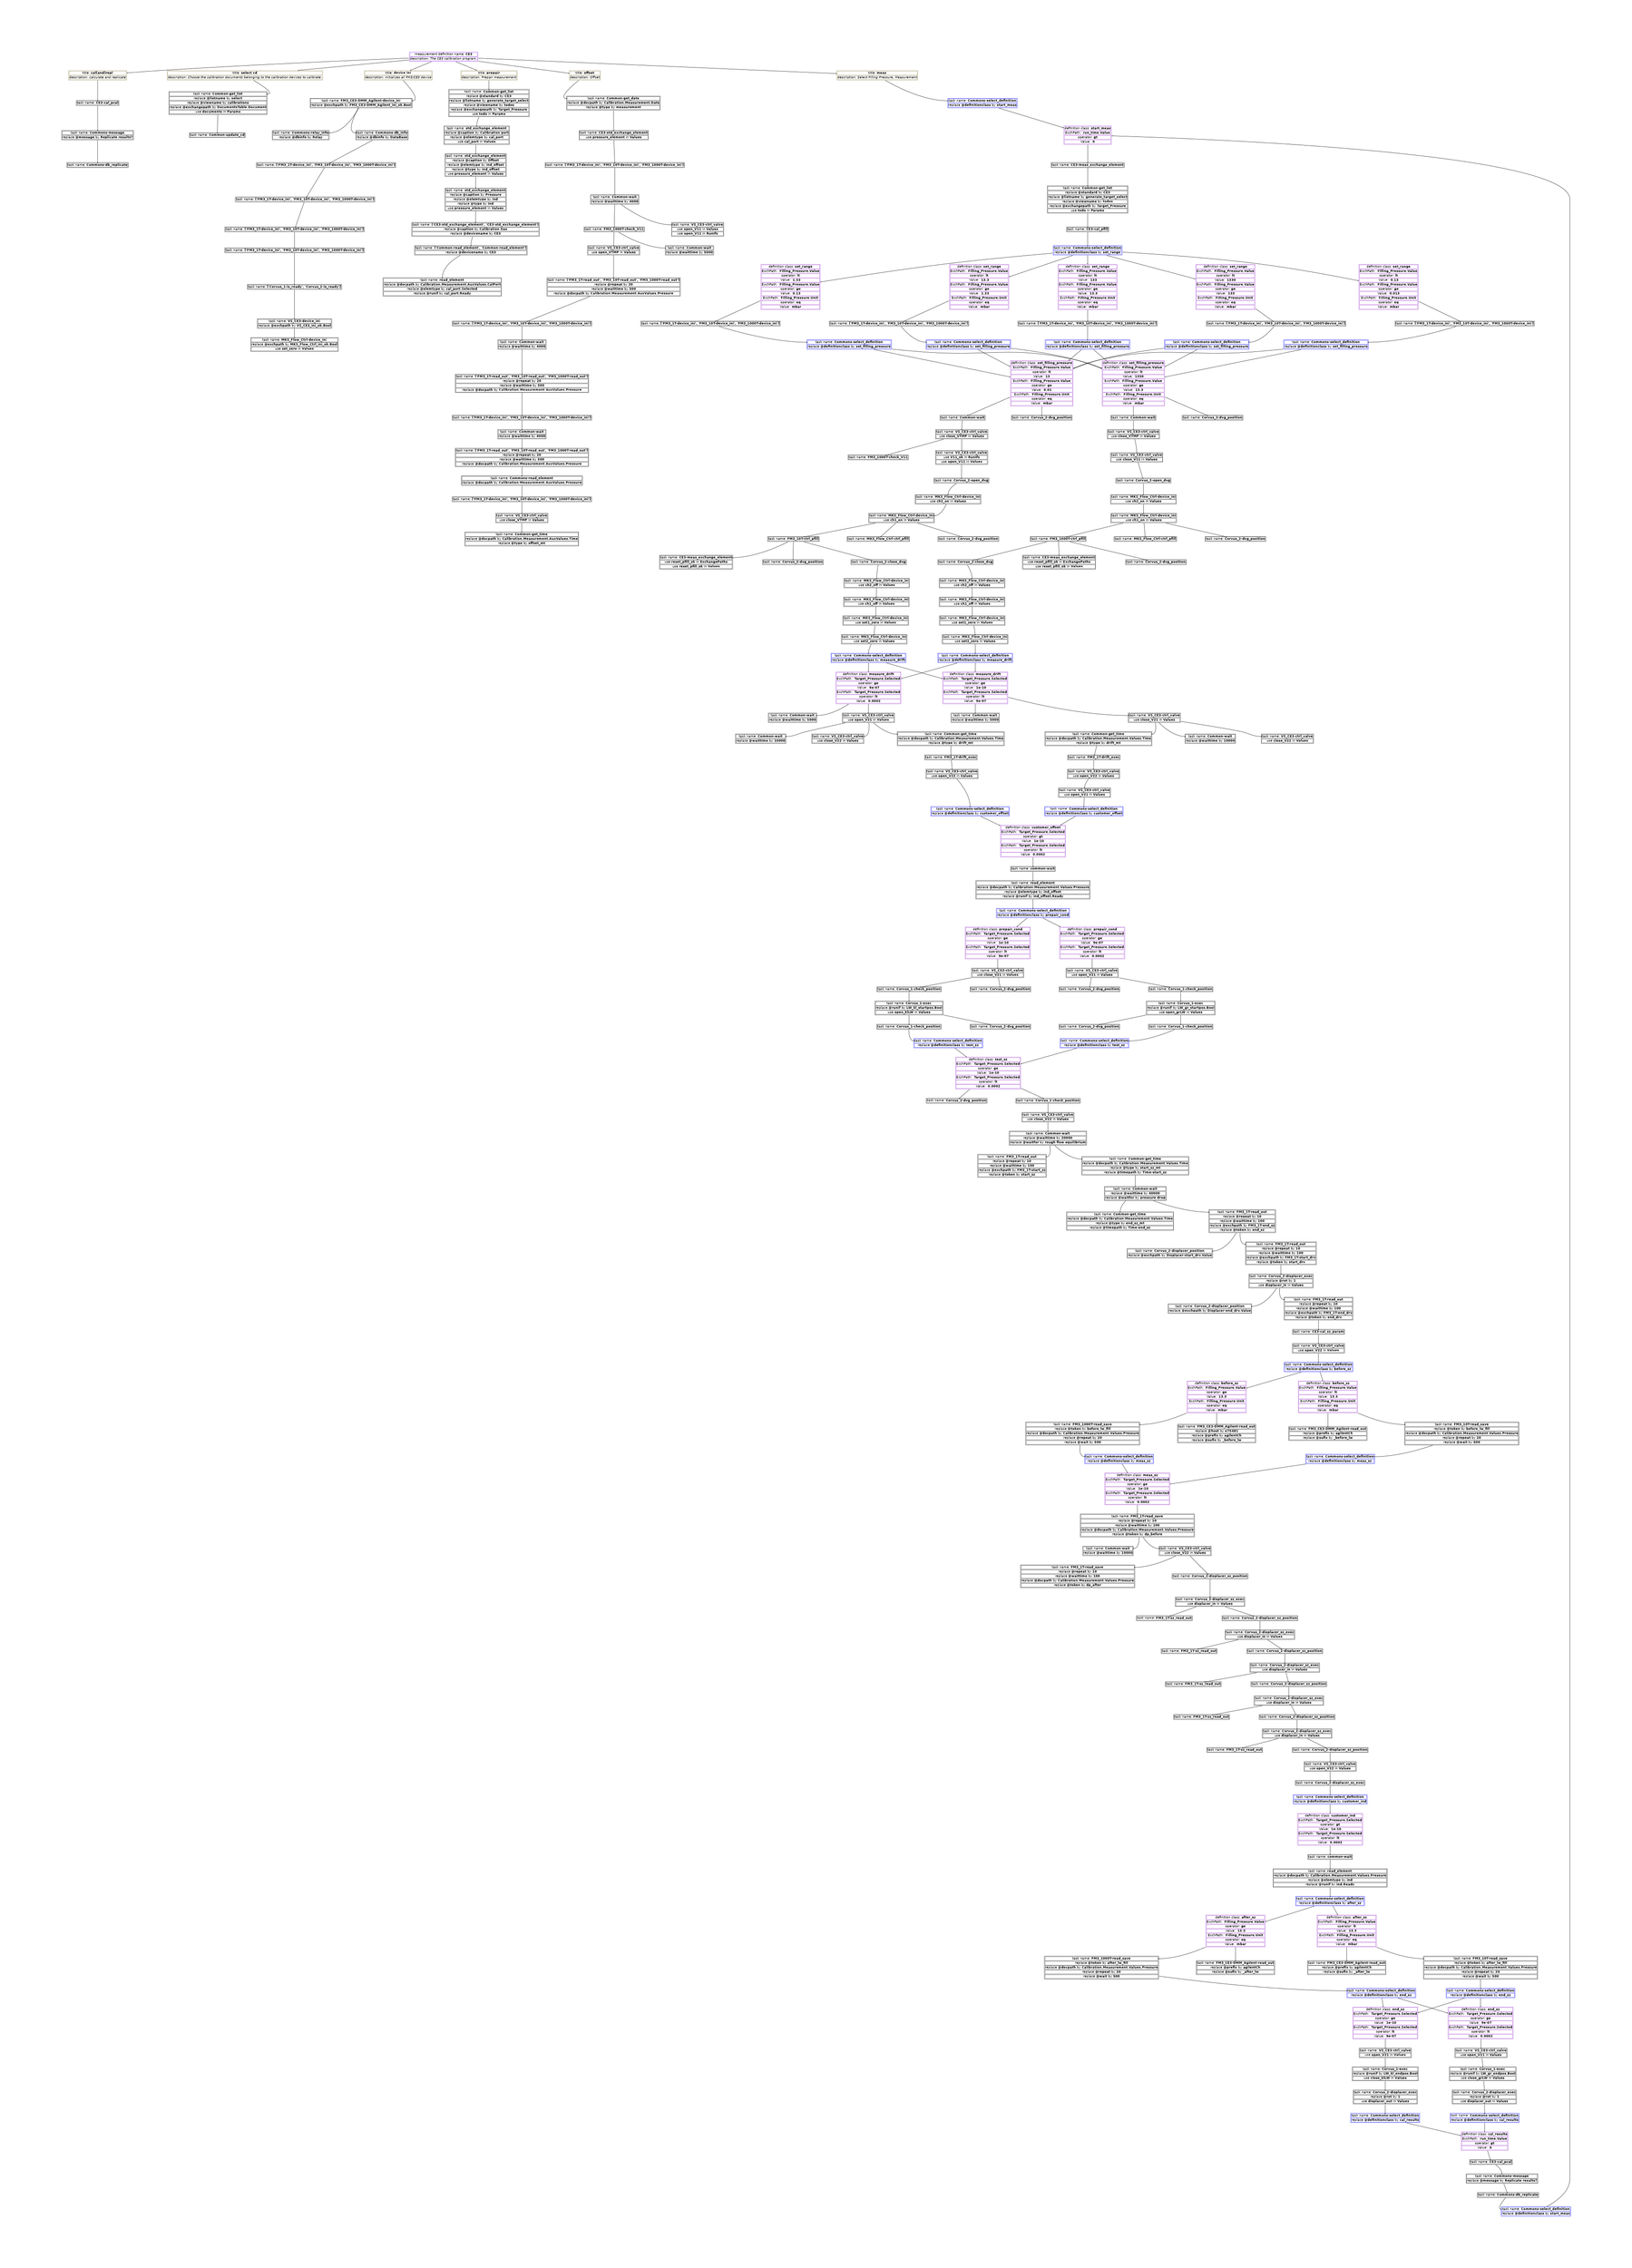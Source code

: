 digraph structs {
	node [fontsize=80,fontname="Helvetica"]
	edge [penwidth=7] 
	center=1;
	ratio=fill;
	rankdir=TB;  
	size="23.39,33.11!"; /*== A1 portrait ==*/
	margin=0.787;        /* 20mm */
	nodesep=3 
	ranksep=3  
	Name [label=<<TABLE BORDER='5' CELLBORDER='5' CELLSPACING='10'><TR><TD PORT='f1'>measurement definition name: <b>CE3</b></TD></TR><TR><TD>description: <i>The CE3 calibration program.</i></TD></TR></TABLE>> color=blueviolet shape=plaintext]
	defin_cal_results_0 [label=<<TABLE BORDER='5' CELLBORDER='5' CELLSPACING='10'><TR><TD PORT='f1'>definition class: <b>cal_results</b></TD></TR><TR><TD>ExchPath:  <b>run_time.Value</b></TD></TR> <TR><TD>operator: <b>gt</b></TD></TR> <TR><TD>Value:  <b>0</b></TD></TR></TABLE>> color=darkorchid shape=plaintext]
	defin_step_0_0_0 [label=<<TABLE BORDER='5' CELLBORDER='5' CELLSPACING='10'><TR><TD PORT='f1'>task name: <b>CE3-cal_pcal</b></TD></TR></TABLE>> color=black shape=plaintext]
	defin_cal_results_0 -> defin_step_0_0_0:f1
	defin_step_0_1_0 [label=<<TABLE BORDER='5' CELLBORDER='5' CELLSPACING='10'><TR><TD PORT='f1'>task name: <b>Commons-message</b></TD></TR><TR><TD>replace <b>@message</b> by <b>Replicate results?</b></TD></TR></TABLE>> color=black shape=plaintext]
	defin_step_0_0_0 -> defin_step_0_1_0:f1
	defin_step_0_2_0 [label=<<TABLE BORDER='5' CELLBORDER='5' CELLSPACING='10'><TR><TD PORT='f1'>task name: <b>Commons-db_replicate</b></TD></TR></TABLE>> color=black shape=plaintext]
	defin_step_0_1_0 -> defin_step_0_2_0:f1
	defin_step_0_3_0 -> defin_start_meas_1
	defin_step_0_3_0 [label=<<TABLE BORDER='5' CELLBORDER='5' CELLSPACING='10'><TR><TD PORT='f1'>task name: <b>Commons-select_definition</b></TD></TR><TR><TD>replace <b>@definitionclass</b> by <b>start_meas</b></TD></TR></TABLE>> color=blue shape=plaintext]
	defin_step_0_2_0 -> defin_step_0_3_0:f1
	defin_start_meas_1 [label=<<TABLE BORDER='5' CELLBORDER='5' CELLSPACING='10'><TR><TD PORT='f1'>definition class: <b>start_meas</b></TD></TR><TR><TD>ExchPath:  <b>run_time.Value</b></TD></TR> <TR><TD>operator: <b>gt</b></TD></TR> <TR><TD>Value:  <b>0</b></TD></TR></TABLE>> color=darkorchid shape=plaintext]
	defin_step_1_0_0 [label=<<TABLE BORDER='5' CELLBORDER='5' CELLSPACING='10'><TR><TD PORT='f1'>task name: <b>CE3-meas_exchange_element</b></TD></TR></TABLE>> color=black shape=plaintext]
	defin_start_meas_1 -> defin_step_1_0_0:f1
	defin_step_1_1_0 [label=<<TABLE BORDER='5' CELLBORDER='5' CELLSPACING='10'><TR><TD PORT='f1'>task name: <b>Common-get_list</b></TD></TR><TR><TD>replace <b>@standard</b> by <b>CE3</b></TD></TR><TR><TD>replace <b>@listname</b> by <b>generate_target_select</b></TD></TR><TR><TD>replace <b>@viewname</b> by <b>todos</b></TD></TR><TR><TD>replace <b>@exchangepath</b> by <b>Target_Pressure</b></TD></TR><TR><TD>use <b>todo</b> in <b>Params</b></TD></TR></TABLE>> color=black shape=plaintext]
	defin_step_1_0_0 -> defin_step_1_1_0:f1
	defin_step_1_2_0 [label=<<TABLE BORDER='5' CELLBORDER='5' CELLSPACING='10'><TR><TD PORT='f1'>task name: <b>CE3-cal_pfill</b></TD></TR></TABLE>> color=black shape=plaintext]
	defin_step_1_1_0 -> defin_step_1_2_0:f1
	defin_step_1_3_0 -> defin_set_range_2
	defin_step_1_3_0 -> defin_set_range_3
	defin_step_1_3_0 -> defin_set_range_4
	defin_step_1_3_0 -> defin_set_range_5
	defin_step_1_3_0 -> defin_set_range_6
	defin_step_1_3_0 [label=<<TABLE BORDER='5' CELLBORDER='5' CELLSPACING='10'><TR><TD PORT='f1'>task name: <b>Commons-select_definition</b></TD></TR><TR><TD>replace <b>@definitionclass</b> by <b>set_range</b></TD></TR></TABLE>> color=blue shape=plaintext]
	defin_step_1_2_0 -> defin_step_1_3_0:f1
	defin_set_range_2 [label=<<TABLE BORDER='5' CELLBORDER='5' CELLSPACING='10'><TR><TD PORT='f1'>definition class: <b>set_range</b></TD></TR><TR><TD>ExchPath:  <b>Filling_Pressure.Value</b></TD></TR> <TR><TD>operator: <b>lt</b></TD></TR> <TR><TD>Value:  <b>0.13</b></TD></TR><TR><TD>ExchPath:  <b>Filling_Pressure.Value</b></TD></TR> <TR><TD>operator: <b>ge</b></TD></TR> <TR><TD>Value:  <b>0.013</b></TD></TR><TR><TD>ExchPath:  <b>Filling_Pressure.Unit</b></TD></TR> <TR><TD>operator: <b>eq</b></TD></TR> <TR><TD>Value:  <b>mbar</b></TD></TR></TABLE>> color=darkorchid shape=plaintext]
	defin_step_2_0_0 [label=<<TABLE BORDER='5' CELLBORDER='5' CELLSPACING='10'><TR><TD PORT='f1'>task name: <b>['FM3_1T-device_ini', 'FM3_10T-device_ini', 'FM3_1000T-device_ini']</b></TD></TR></TABLE>> color=black shape=plaintext]
	defin_set_range_2 -> defin_step_2_0_0:f1
	defin_step_2_1_0 -> defin_set_filling_pressure_7
	defin_step_2_1_0 -> defin_set_filling_pressure_8
	defin_step_2_1_0 [label=<<TABLE BORDER='5' CELLBORDER='5' CELLSPACING='10'><TR><TD PORT='f1'>task name: <b>Commons-select_definition</b></TD></TR><TR><TD>replace <b>@definitionclass</b> by <b>set_filling_pressure</b></TD></TR></TABLE>> color=blue shape=plaintext]
	defin_step_2_0_0 -> defin_step_2_1_0:f1
	defin_set_range_3 [label=<<TABLE BORDER='5' CELLBORDER='5' CELLSPACING='10'><TR><TD PORT='f1'>definition class: <b>set_range</b></TD></TR><TR><TD>ExchPath:  <b>Filling_Pressure.Value</b></TD></TR> <TR><TD>operator: <b>lt</b></TD></TR> <TR><TD>Value:  <b>1.33</b></TD></TR><TR><TD>ExchPath:  <b>Filling_Pressure.Value</b></TD></TR> <TR><TD>operator: <b>ge</b></TD></TR> <TR><TD>Value:  <b>0.13</b></TD></TR><TR><TD>ExchPath:  <b>Filling_Pressure.Unit</b></TD></TR> <TR><TD>operator: <b>eq</b></TD></TR> <TR><TD>Value:  <b>mbar</b></TD></TR></TABLE>> color=darkorchid shape=plaintext]
	defin_step_3_0_0 [label=<<TABLE BORDER='5' CELLBORDER='5' CELLSPACING='10'><TR><TD PORT='f1'>task name: <b>['FM3_1T-device_ini', 'FM3_10T-device_ini', 'FM3_1000T-device_ini']</b></TD></TR></TABLE>> color=black shape=plaintext]
	defin_set_range_3 -> defin_step_3_0_0:f1
	defin_step_3_1_0 -> defin_set_filling_pressure_7
	defin_step_3_1_0 -> defin_set_filling_pressure_8
	defin_step_3_1_0 [label=<<TABLE BORDER='5' CELLBORDER='5' CELLSPACING='10'><TR><TD PORT='f1'>task name: <b>Commons-select_definition</b></TD></TR><TR><TD>replace <b>@definitionclass</b> by <b>set_filling_pressure</b></TD></TR></TABLE>> color=blue shape=plaintext]
	defin_step_3_0_0 -> defin_step_3_1_0:f1
	defin_set_range_4 [label=<<TABLE BORDER='5' CELLBORDER='5' CELLSPACING='10'><TR><TD PORT='f1'>definition class: <b>set_range</b></TD></TR><TR><TD>ExchPath:  <b>Filling_Pressure.Value</b></TD></TR> <TR><TD>operator: <b>lt</b></TD></TR> <TR><TD>Value:  <b>13.3</b></TD></TR><TR><TD>ExchPath:  <b>Filling_Pressure.Value</b></TD></TR> <TR><TD>operator: <b>ge</b></TD></TR> <TR><TD>Value:  <b>1.33</b></TD></TR><TR><TD>ExchPath:  <b>Filling_Pressure.Unit</b></TD></TR> <TR><TD>operator: <b>eq</b></TD></TR> <TR><TD>Value:  <b>mbar</b></TD></TR></TABLE>> color=darkorchid shape=plaintext]
	defin_step_4_0_0 [label=<<TABLE BORDER='5' CELLBORDER='5' CELLSPACING='10'><TR><TD PORT='f1'>task name: <b>['FM3_1T-device_ini', 'FM3_10T-device_ini', 'FM3_1000T-device_ini']</b></TD></TR></TABLE>> color=black shape=plaintext]
	defin_set_range_4 -> defin_step_4_0_0:f1
	defin_step_4_1_0 -> defin_set_filling_pressure_7
	defin_step_4_1_0 -> defin_set_filling_pressure_8
	defin_step_4_1_0 [label=<<TABLE BORDER='5' CELLBORDER='5' CELLSPACING='10'><TR><TD PORT='f1'>task name: <b>Commons-select_definition</b></TD></TR><TR><TD>replace <b>@definitionclass</b> by <b>set_filling_pressure</b></TD></TR></TABLE>> color=blue shape=plaintext]
	defin_step_4_0_0 -> defin_step_4_1_0:f1
	defin_set_range_5 [label=<<TABLE BORDER='5' CELLBORDER='5' CELLSPACING='10'><TR><TD PORT='f1'>definition class: <b>set_range</b></TD></TR><TR><TD>ExchPath:  <b>Filling_Pressure.Value</b></TD></TR> <TR><TD>operator: <b>lt</b></TD></TR> <TR><TD>Value:  <b>133</b></TD></TR><TR><TD>ExchPath:  <b>Filling_Pressure.Value</b></TD></TR> <TR><TD>operator: <b>ge</b></TD></TR> <TR><TD>Value:  <b>13.3</b></TD></TR><TR><TD>ExchPath:  <b>Filling_Pressure.Unit</b></TD></TR> <TR><TD>operator: <b>eq</b></TD></TR> <TR><TD>Value:  <b>mbar</b></TD></TR></TABLE>> color=darkorchid shape=plaintext]
	defin_step_5_0_0 [label=<<TABLE BORDER='5' CELLBORDER='5' CELLSPACING='10'><TR><TD PORT='f1'>task name: <b>['FM3_1T-device_ini', 'FM3_10T-device_ini', 'FM3_1000T-device_ini']</b></TD></TR></TABLE>> color=black shape=plaintext]
	defin_set_range_5 -> defin_step_5_0_0:f1
	defin_step_5_1_0 -> defin_set_filling_pressure_7
	defin_step_5_1_0 -> defin_set_filling_pressure_8
	defin_step_5_1_0 [label=<<TABLE BORDER='5' CELLBORDER='5' CELLSPACING='10'><TR><TD PORT='f1'>task name: <b>Commons-select_definition</b></TD></TR><TR><TD>replace <b>@definitionclass</b> by <b>set_filling_pressure</b></TD></TR></TABLE>> color=blue shape=plaintext]
	defin_step_5_0_0 -> defin_step_5_1_0:f1
	defin_set_range_6 [label=<<TABLE BORDER='5' CELLBORDER='5' CELLSPACING='10'><TR><TD PORT='f1'>definition class: <b>set_range</b></TD></TR><TR><TD>ExchPath:  <b>Filling_Pressure.Value</b></TD></TR> <TR><TD>operator: <b>lt</b></TD></TR> <TR><TD>Value:  <b>1330</b></TD></TR><TR><TD>ExchPath:  <b>Filling_Pressure.Value</b></TD></TR> <TR><TD>operator: <b>ge</b></TD></TR> <TR><TD>Value:  <b>133</b></TD></TR><TR><TD>ExchPath:  <b>Filling_Pressure.Unit</b></TD></TR> <TR><TD>operator: <b>eq</b></TD></TR> <TR><TD>Value:  <b>mbar</b></TD></TR></TABLE>> color=darkorchid shape=plaintext]
	defin_step_6_0_0 [label=<<TABLE BORDER='5' CELLBORDER='5' CELLSPACING='10'><TR><TD PORT='f1'>task name: <b>['FM3_1T-device_ini', 'FM3_10T-device_ini', 'FM3_1000T-device_ini']</b></TD></TR></TABLE>> color=black shape=plaintext]
	defin_set_range_6 -> defin_step_6_0_0:f1
	defin_step_6_1_0 -> defin_set_filling_pressure_7
	defin_step_6_1_0 -> defin_set_filling_pressure_8
	defin_step_6_1_0 [label=<<TABLE BORDER='5' CELLBORDER='5' CELLSPACING='10'><TR><TD PORT='f1'>task name: <b>Commons-select_definition</b></TD></TR><TR><TD>replace <b>@definitionclass</b> by <b>set_filling_pressure</b></TD></TR></TABLE>> color=blue shape=plaintext]
	defin_step_6_0_0 -> defin_step_6_1_0:f1
	defin_set_filling_pressure_7 [label=<<TABLE BORDER='5' CELLBORDER='5' CELLSPACING='10'><TR><TD PORT='f1'>definition class: <b>set_filling_pressure</b></TD></TR><TR><TD>ExchPath:  <b>Filling_Pressure.Value</b></TD></TR> <TR><TD>operator: <b>lt</b></TD></TR> <TR><TD>Value:  <b>13</b></TD></TR><TR><TD>ExchPath:  <b>Filling_Pressure.Value</b></TD></TR> <TR><TD>operator: <b>ge</b></TD></TR> <TR><TD>Value:  <b>0.01</b></TD></TR><TR><TD>ExchPath:  <b>Filling_Pressure.Unit</b></TD></TR> <TR><TD>operator: <b>eq</b></TD></TR> <TR><TD>Value:  <b>mbar</b></TD></TR></TABLE>> color=darkorchid shape=plaintext]
	defin_step_7_0_0 [label=<<TABLE BORDER='5' CELLBORDER='5' CELLSPACING='10'><TR><TD PORT='f1'>task name: <b>Common-wait</b></TD></TR></TABLE>> color=black shape=plaintext]
	defin_set_filling_pressure_7 -> defin_step_7_0_0:f1
	defin_step_7_0_1 [label=<<TABLE BORDER='5' CELLBORDER='5' CELLSPACING='10'><TR><TD PORT='f1'>task name: <b>Corvus_2-dvg_position</b></TD></TR></TABLE>> color=black shape=plaintext]
	defin_set_filling_pressure_7 -> defin_step_7_0_1:f1
	defin_step_7_1_0 [label=<<TABLE BORDER='5' CELLBORDER='5' CELLSPACING='10'><TR><TD PORT='f1'>task name: <b>VS_CE3-ctrl_valve</b></TD></TR><TR><TD>use <b>close_VTMP</b> in <b>Values</b></TD></TR></TABLE>> color=black shape=plaintext]
	defin_step_7_0_0 -> defin_step_7_1_0:f1
	defin_step_7_2_0 [label=<<TABLE BORDER='5' CELLBORDER='5' CELLSPACING='10'><TR><TD PORT='f1'>task name: <b>VS_CE3-ctrl_valve</b></TD></TR><TR><TD>use <b>V11_ok</b> in <b>RunIfs</b></TD></TR><TR><TD>use <b>open_V11</b> in <b>Values</b></TD></TR></TABLE>> color=black shape=plaintext]
	defin_step_7_1_0 -> defin_step_7_2_0:f1
	defin_step_7_2_1 [label=<<TABLE BORDER='5' CELLBORDER='5' CELLSPACING='10'><TR><TD PORT='f1'>task name: <b>FM3_1000T-check_V11</b></TD></TR></TABLE>> color=black shape=plaintext]
	defin_step_7_1_0 -> defin_step_7_2_1:f1
	defin_step_7_3_0 [label=<<TABLE BORDER='5' CELLBORDER='5' CELLSPACING='10'><TR><TD PORT='f1'>task name: <b>Corvus_2-open_dvg</b></TD></TR></TABLE>> color=black shape=plaintext]
	defin_step_7_2_0 -> defin_step_7_3_0:f1
	defin_step_7_4_0 [label=<<TABLE BORDER='5' CELLBORDER='5' CELLSPACING='10'><TR><TD PORT='f1'>task name: <b>MKS_Flow_Ctrl-device_ini</b></TD></TR><TR><TD>use <b>ch2_on</b> in <b>Values</b></TD></TR></TABLE>> color=black shape=plaintext]
	defin_step_7_3_0 -> defin_step_7_4_0:f1
	defin_step_7_5_0 [label=<<TABLE BORDER='5' CELLBORDER='5' CELLSPACING='10'><TR><TD PORT='f1'>task name: <b>MKS_Flow_Ctrl-device_ini</b></TD></TR><TR><TD>use <b>ch1_on</b> in <b>Values</b></TD></TR></TABLE>> color=black shape=plaintext]
	defin_step_7_4_0 -> defin_step_7_5_0:f1
	defin_step_7_6_0 [label=<<TABLE BORDER='5' CELLBORDER='5' CELLSPACING='10'><TR><TD PORT='f1'>task name: <b>FM3_10T-ctrl_pfill</b></TD></TR></TABLE>> color=black shape=plaintext]
	defin_step_7_5_0 -> defin_step_7_6_0:f1
	defin_step_7_6_1 [label=<<TABLE BORDER='5' CELLBORDER='5' CELLSPACING='10'><TR><TD PORT='f1'>task name: <b>MKS_Flow_Ctrl-ctrl_pfill</b></TD></TR></TABLE>> color=black shape=plaintext]
	defin_step_7_5_0 -> defin_step_7_6_1:f1
	defin_step_7_6_2 [label=<<TABLE BORDER='5' CELLBORDER='5' CELLSPACING='10'><TR><TD PORT='f1'>task name: <b>Corvus_2-dvg_position</b></TD></TR></TABLE>> color=black shape=plaintext]
	defin_step_7_5_0 -> defin_step_7_6_2:f1
	defin_step_7_7_0 [label=<<TABLE BORDER='5' CELLBORDER='5' CELLSPACING='10'><TR><TD PORT='f1'>task name: <b>Corvus_2-close_dvg</b></TD></TR></TABLE>> color=black shape=plaintext]
	defin_step_7_6_0 -> defin_step_7_7_0:f1
	defin_step_7_7_1 [label=<<TABLE BORDER='5' CELLBORDER='5' CELLSPACING='10'><TR><TD PORT='f1'>task name: <b>CE3-meas_exchange_element</b></TD></TR><TR><TD>use <b>reset_pfill_ok</b> in <b>ExchangePaths</b></TD></TR><TR><TD>use <b>reset_pfill_ok</b> in <b>Values</b></TD></TR></TABLE>> color=black shape=plaintext]
	defin_step_7_6_0 -> defin_step_7_7_1:f1
	defin_step_7_7_2 [label=<<TABLE BORDER='5' CELLBORDER='5' CELLSPACING='10'><TR><TD PORT='f1'>task name: <b>Corvus_2-dvg_position</b></TD></TR></TABLE>> color=black shape=plaintext]
	defin_step_7_6_0 -> defin_step_7_7_2:f1
	defin_step_7_8_0 [label=<<TABLE BORDER='5' CELLBORDER='5' CELLSPACING='10'><TR><TD PORT='f1'>task name: <b>MKS_Flow_Ctrl-device_ini</b></TD></TR><TR><TD>use <b>ch2_off</b> in <b>Values</b></TD></TR></TABLE>> color=black shape=plaintext]
	defin_step_7_7_0 -> defin_step_7_8_0:f1
	defin_step_7_9_0 [label=<<TABLE BORDER='5' CELLBORDER='5' CELLSPACING='10'><TR><TD PORT='f1'>task name: <b>MKS_Flow_Ctrl-device_ini</b></TD></TR><TR><TD>use <b>ch1_off</b> in <b>Values</b></TD></TR></TABLE>> color=black shape=plaintext]
	defin_step_7_8_0 -> defin_step_7_9_0:f1
	defin_step_7_10_0 [label=<<TABLE BORDER='5' CELLBORDER='5' CELLSPACING='10'><TR><TD PORT='f1'>task name: <b>MKS_Flow_Ctrl-device_ini</b></TD></TR><TR><TD>use <b>set1_zero</b> in <b>Values</b></TD></TR></TABLE>> color=black shape=plaintext]
	defin_step_7_9_0 -> defin_step_7_10_0:f1
	defin_step_7_11_0 [label=<<TABLE BORDER='5' CELLBORDER='5' CELLSPACING='10'><TR><TD PORT='f1'>task name: <b>MKS_Flow_Ctrl-device_ini</b></TD></TR><TR><TD>use <b>set2_zero</b> in <b>Values</b></TD></TR></TABLE>> color=black shape=plaintext]
	defin_step_7_10_0 -> defin_step_7_11_0:f1
	defin_step_7_12_0 -> defin_measure_drift_9
	defin_step_7_12_0 -> defin_measure_drift_10
	defin_step_7_12_0 [label=<<TABLE BORDER='5' CELLBORDER='5' CELLSPACING='10'><TR><TD PORT='f1'>task name: <b>Commons-select_definition</b></TD></TR><TR><TD>replace <b>@definitionclass</b> by <b>measure_drift</b></TD></TR></TABLE>> color=blue shape=plaintext]
	defin_step_7_11_0 -> defin_step_7_12_0:f1
	defin_set_filling_pressure_8 [label=<<TABLE BORDER='5' CELLBORDER='5' CELLSPACING='10'><TR><TD PORT='f1'>definition class: <b>set_filling_pressure</b></TD></TR><TR><TD>ExchPath:  <b>Filling_Pressure.Value</b></TD></TR> <TR><TD>operator: <b>lt</b></TD></TR> <TR><TD>Value:  <b>1330</b></TD></TR><TR><TD>ExchPath:  <b>Filling_Pressure.Value</b></TD></TR> <TR><TD>operator: <b>ge</b></TD></TR> <TR><TD>Value:  <b>13.3</b></TD></TR><TR><TD>ExchPath:  <b>Filling_Pressure.Unit</b></TD></TR> <TR><TD>operator: <b>eq</b></TD></TR> <TR><TD>Value:  <b>mbar</b></TD></TR></TABLE>> color=darkorchid shape=plaintext]
	defin_step_8_0_0 [label=<<TABLE BORDER='5' CELLBORDER='5' CELLSPACING='10'><TR><TD PORT='f1'>task name: <b>Common-wait</b></TD></TR></TABLE>> color=black shape=plaintext]
	defin_set_filling_pressure_8 -> defin_step_8_0_0:f1
	defin_step_8_0_1 [label=<<TABLE BORDER='5' CELLBORDER='5' CELLSPACING='10'><TR><TD PORT='f1'>task name: <b>Corvus_2-dvg_position</b></TD></TR></TABLE>> color=black shape=plaintext]
	defin_set_filling_pressure_8 -> defin_step_8_0_1:f1
	defin_step_8_1_0 [label=<<TABLE BORDER='5' CELLBORDER='5' CELLSPACING='10'><TR><TD PORT='f1'>task name: <b>VS_CE3-ctrl_valve</b></TD></TR><TR><TD>use <b>close_VTMP</b> in <b>Values</b></TD></TR></TABLE>> color=black shape=plaintext]
	defin_step_8_0_0 -> defin_step_8_1_0:f1
	defin_step_8_2_0 [label=<<TABLE BORDER='5' CELLBORDER='5' CELLSPACING='10'><TR><TD PORT='f1'>task name: <b>VS_CE3-ctrl_valve</b></TD></TR><TR><TD>use <b>close_V11</b> in <b>Values</b></TD></TR></TABLE>> color=black shape=plaintext]
	defin_step_8_1_0 -> defin_step_8_2_0:f1
	defin_step_8_3_0 [label=<<TABLE BORDER='5' CELLBORDER='5' CELLSPACING='10'><TR><TD PORT='f1'>task name: <b>Corvus_2-open_dvg</b></TD></TR></TABLE>> color=black shape=plaintext]
	defin_step_8_2_0 -> defin_step_8_3_0:f1
	defin_step_8_4_0 [label=<<TABLE BORDER='5' CELLBORDER='5' CELLSPACING='10'><TR><TD PORT='f1'>task name: <b>MKS_Flow_Ctrl-device_ini</b></TD></TR><TR><TD>use <b>ch2_on</b> in <b>Values</b></TD></TR></TABLE>> color=black shape=plaintext]
	defin_step_8_3_0 -> defin_step_8_4_0:f1
	defin_step_8_5_0 [label=<<TABLE BORDER='5' CELLBORDER='5' CELLSPACING='10'><TR><TD PORT='f1'>task name: <b>MKS_Flow_Ctrl-device_ini</b></TD></TR><TR><TD>use <b>ch1_on</b> in <b>Values</b></TD></TR></TABLE>> color=black shape=plaintext]
	defin_step_8_4_0 -> defin_step_8_5_0:f1
	defin_step_8_6_0 [label=<<TABLE BORDER='5' CELLBORDER='5' CELLSPACING='10'><TR><TD PORT='f1'>task name: <b>FM3_1000T-ctrl_pfill</b></TD></TR></TABLE>> color=black shape=plaintext]
	defin_step_8_5_0 -> defin_step_8_6_0:f1
	defin_step_8_6_1 [label=<<TABLE BORDER='5' CELLBORDER='5' CELLSPACING='10'><TR><TD PORT='f1'>task name: <b>MKS_Flow_Ctrl-ctrl_pfill</b></TD></TR></TABLE>> color=black shape=plaintext]
	defin_step_8_5_0 -> defin_step_8_6_1:f1
	defin_step_8_6_2 [label=<<TABLE BORDER='5' CELLBORDER='5' CELLSPACING='10'><TR><TD PORT='f1'>task name: <b>Corvus_2-dvg_position</b></TD></TR></TABLE>> color=black shape=plaintext]
	defin_step_8_5_0 -> defin_step_8_6_2:f1
	defin_step_8_7_0 [label=<<TABLE BORDER='5' CELLBORDER='5' CELLSPACING='10'><TR><TD PORT='f1'>task name: <b>Corvus_2-close_dvg</b></TD></TR></TABLE>> color=black shape=plaintext]
	defin_step_8_6_0 -> defin_step_8_7_0:f1
	defin_step_8_7_1 [label=<<TABLE BORDER='5' CELLBORDER='5' CELLSPACING='10'><TR><TD PORT='f1'>task name: <b>CE3-meas_exchange_element</b></TD></TR><TR><TD>use <b>reset_pfill_ok</b> in <b>ExchangePaths</b></TD></TR><TR><TD>use <b>reset_pfill_ok</b> in <b>Values</b></TD></TR></TABLE>> color=black shape=plaintext]
	defin_step_8_6_0 -> defin_step_8_7_1:f1
	defin_step_8_7_2 [label=<<TABLE BORDER='5' CELLBORDER='5' CELLSPACING='10'><TR><TD PORT='f1'>task name: <b>Corvus_2-dvg_position</b></TD></TR></TABLE>> color=black shape=plaintext]
	defin_step_8_6_0 -> defin_step_8_7_2:f1
	defin_step_8_8_0 [label=<<TABLE BORDER='5' CELLBORDER='5' CELLSPACING='10'><TR><TD PORT='f1'>task name: <b>MKS_Flow_Ctrl-device_ini</b></TD></TR><TR><TD>use <b>ch2_off</b> in <b>Values</b></TD></TR></TABLE>> color=black shape=plaintext]
	defin_step_8_7_0 -> defin_step_8_8_0:f1
	defin_step_8_9_0 [label=<<TABLE BORDER='5' CELLBORDER='5' CELLSPACING='10'><TR><TD PORT='f1'>task name: <b>MKS_Flow_Ctrl-device_ini</b></TD></TR><TR><TD>use <b>ch1_off</b> in <b>Values</b></TD></TR></TABLE>> color=black shape=plaintext]
	defin_step_8_8_0 -> defin_step_8_9_0:f1
	defin_step_8_10_0 [label=<<TABLE BORDER='5' CELLBORDER='5' CELLSPACING='10'><TR><TD PORT='f1'>task name: <b>MKS_Flow_Ctrl-device_ini</b></TD></TR><TR><TD>use <b>set1_zero</b> in <b>Values</b></TD></TR></TABLE>> color=black shape=plaintext]
	defin_step_8_9_0 -> defin_step_8_10_0:f1
	defin_step_8_11_0 [label=<<TABLE BORDER='5' CELLBORDER='5' CELLSPACING='10'><TR><TD PORT='f1'>task name: <b>MKS_Flow_Ctrl-device_ini</b></TD></TR><TR><TD>use <b>set2_zero</b> in <b>Values</b></TD></TR></TABLE>> color=black shape=plaintext]
	defin_step_8_10_0 -> defin_step_8_11_0:f1
	defin_step_8_12_0 -> defin_measure_drift_9
	defin_step_8_12_0 -> defin_measure_drift_10
	defin_step_8_12_0 [label=<<TABLE BORDER='5' CELLBORDER='5' CELLSPACING='10'><TR><TD PORT='f1'>task name: <b>Commons-select_definition</b></TD></TR><TR><TD>replace <b>@definitionclass</b> by <b>measure_drift</b></TD></TR></TABLE>> color=blue shape=plaintext]
	defin_step_8_11_0 -> defin_step_8_12_0:f1
	defin_measure_drift_9 [label=<<TABLE BORDER='5' CELLBORDER='5' CELLSPACING='10'><TR><TD PORT='f1'>definition class: <b>measure_drift</b></TD></TR><TR><TD>ExchPath:  <b>Target_Pressure.Selected</b></TD></TR> <TR><TD>operator: <b>ge</b></TD></TR> <TR><TD>Value:  <b>1e-10</b></TD></TR><TR><TD>ExchPath:  <b>Target_Pressure.Selected</b></TD></TR> <TR><TD>operator: <b>lt</b></TD></TR> <TR><TD>Value:  <b>9e-07</b></TD></TR></TABLE>> color=darkorchid shape=plaintext]
	defin_step_9_0_0 [label=<<TABLE BORDER='5' CELLBORDER='5' CELLSPACING='10'><TR><TD PORT='f1'>task name: <b>VS_CE3-ctrl_valve</b></TD></TR><TR><TD>use <b>close_V21</b> in <b>Values</b></TD></TR></TABLE>> color=black shape=plaintext]
	defin_measure_drift_9 -> defin_step_9_0_0:f1
	defin_step_9_0_1 [label=<<TABLE BORDER='5' CELLBORDER='5' CELLSPACING='10'><TR><TD PORT='f1'>task name: <b>Common-wait</b></TD></TR><TR><TD>replace <b>@waittime</b> by <b>5000</b></TD></TR></TABLE>> color=black shape=plaintext]
	defin_measure_drift_9 -> defin_step_9_0_1:f1
	defin_step_9_1_0 [label=<<TABLE BORDER='5' CELLBORDER='5' CELLSPACING='10'><TR><TD PORT='f1'>task name: <b>Common-get_time</b></TD></TR><TR><TD>replace <b>@docpath</b> by <b>Calibration.Measurement.Values.Time</b></TD></TR><TR><TD>replace <b>@type</b> by <b>drift_mt</b></TD></TR></TABLE>> color=black shape=plaintext]
	defin_step_9_0_0 -> defin_step_9_1_0:f1
	defin_step_9_1_1 [label=<<TABLE BORDER='5' CELLBORDER='5' CELLSPACING='10'><TR><TD PORT='f1'>task name: <b>VS_CE3-ctrl_valve</b></TD></TR><TR><TD>use <b>close_V22</b> in <b>Values</b></TD></TR></TABLE>> color=black shape=plaintext]
	defin_step_9_0_0 -> defin_step_9_1_1:f1
	defin_step_9_1_2 [label=<<TABLE BORDER='5' CELLBORDER='5' CELLSPACING='10'><TR><TD PORT='f1'>task name: <b>Common-wait</b></TD></TR><TR><TD>replace <b>@waittime</b> by <b>10000</b></TD></TR></TABLE>> color=black shape=plaintext]
	defin_step_9_0_0 -> defin_step_9_1_2:f1
	defin_step_9_2_0 [label=<<TABLE BORDER='5' CELLBORDER='5' CELLSPACING='10'><TR><TD PORT='f1'>task name: <b>FM3_1T-drift_exec</b></TD></TR></TABLE>> color=black shape=plaintext]
	defin_step_9_1_0 -> defin_step_9_2_0:f1
	defin_step_9_3_0 [label=<<TABLE BORDER='5' CELLBORDER='5' CELLSPACING='10'><TR><TD PORT='f1'>task name: <b>VS_CE3-ctrl_valve</b></TD></TR><TR><TD>use <b>open_V22</b> in <b>Values</b></TD></TR></TABLE>> color=black shape=plaintext]
	defin_step_9_2_0 -> defin_step_9_3_0:f1
	defin_step_9_4_0 [label=<<TABLE BORDER='5' CELLBORDER='5' CELLSPACING='10'><TR><TD PORT='f1'>task name: <b>VS_CE3-ctrl_valve</b></TD></TR><TR><TD>use <b>open_V21</b> in <b>Values</b></TD></TR></TABLE>> color=black shape=plaintext]
	defin_step_9_3_0 -> defin_step_9_4_0:f1
	defin_step_9_5_0 -> defin_customer_offset_22
	defin_step_9_5_0 [label=<<TABLE BORDER='5' CELLBORDER='5' CELLSPACING='10'><TR><TD PORT='f1'>task name: <b>Commons-select_definition</b></TD></TR><TR><TD>replace <b>@definitionclass</b> by <b>customer_offset</b></TD></TR></TABLE>> color=blue shape=plaintext]
	defin_step_9_4_0 -> defin_step_9_5_0:f1
	defin_measure_drift_10 [label=<<TABLE BORDER='5' CELLBORDER='5' CELLSPACING='10'><TR><TD PORT='f1'>definition class: <b>measure_drift</b></TD></TR><TR><TD>ExchPath:  <b>Target_Pressure.Selected</b></TD></TR> <TR><TD>operator: <b>ge</b></TD></TR> <TR><TD>Value:  <b>9e-07</b></TD></TR><TR><TD>ExchPath:  <b>Target_Pressure.Selected</b></TD></TR> <TR><TD>operator: <b>lt</b></TD></TR> <TR><TD>Value:  <b>0.0002</b></TD></TR></TABLE>> color=darkorchid shape=plaintext]
	defin_step_10_0_0 [label=<<TABLE BORDER='5' CELLBORDER='5' CELLSPACING='10'><TR><TD PORT='f1'>task name: <b>VS_CE3-ctrl_valve</b></TD></TR><TR><TD>use <b>open_V21</b> in <b>Values</b></TD></TR></TABLE>> color=black shape=plaintext]
	defin_measure_drift_10 -> defin_step_10_0_0:f1
	defin_step_10_0_1 [label=<<TABLE BORDER='5' CELLBORDER='5' CELLSPACING='10'><TR><TD PORT='f1'>task name: <b>Common-wait</b></TD></TR><TR><TD>replace <b>@waittime</b> by <b>5000</b></TD></TR></TABLE>> color=black shape=plaintext]
	defin_measure_drift_10 -> defin_step_10_0_1:f1
	defin_step_10_1_0 [label=<<TABLE BORDER='5' CELLBORDER='5' CELLSPACING='10'><TR><TD PORT='f1'>task name: <b>Common-get_time</b></TD></TR><TR><TD>replace <b>@docpath</b> by <b>Calibration.Measurement.Values.Time</b></TD></TR><TR><TD>replace <b>@type</b> by <b>drift_mt</b></TD></TR></TABLE>> color=black shape=plaintext]
	defin_step_10_0_0 -> defin_step_10_1_0:f1
	defin_step_10_1_1 [label=<<TABLE BORDER='5' CELLBORDER='5' CELLSPACING='10'><TR><TD PORT='f1'>task name: <b>VS_CE3-ctrl_valve</b></TD></TR><TR><TD>use <b>close_V22</b> in <b>Values</b></TD></TR></TABLE>> color=black shape=plaintext]
	defin_step_10_0_0 -> defin_step_10_1_1:f1
	defin_step_10_1_2 [label=<<TABLE BORDER='5' CELLBORDER='5' CELLSPACING='10'><TR><TD PORT='f1'>task name: <b>Common-wait</b></TD></TR><TR><TD>replace <b>@waittime</b> by <b>10000</b></TD></TR></TABLE>> color=black shape=plaintext]
	defin_step_10_0_0 -> defin_step_10_1_2:f1
	defin_step_10_2_0 [label=<<TABLE BORDER='5' CELLBORDER='5' CELLSPACING='10'><TR><TD PORT='f1'>task name: <b>FM3_1T-drift_exec</b></TD></TR></TABLE>> color=black shape=plaintext]
	defin_step_10_1_0 -> defin_step_10_2_0:f1
	defin_step_10_3_0 [label=<<TABLE BORDER='5' CELLBORDER='5' CELLSPACING='10'><TR><TD PORT='f1'>task name: <b>VS_CE3-ctrl_valve</b></TD></TR><TR><TD>use <b>open_V22</b> in <b>Values</b></TD></TR></TABLE>> color=black shape=plaintext]
	defin_step_10_2_0 -> defin_step_10_3_0:f1
	defin_step_10_4_0 -> defin_customer_offset_22
	defin_step_10_4_0 [label=<<TABLE BORDER='5' CELLBORDER='5' CELLSPACING='10'><TR><TD PORT='f1'>task name: <b>Commons-select_definition</b></TD></TR><TR><TD>replace <b>@definitionclass</b> by <b>customer_offset</b></TD></TR></TABLE>> color=blue shape=plaintext]
	defin_step_10_3_0 -> defin_step_10_4_0:f1
	defin_prepair_cond_11 [label=<<TABLE BORDER='5' CELLBORDER='5' CELLSPACING='10'><TR><TD PORT='f1'>definition class: <b>prepair_cond</b></TD></TR><TR><TD>ExchPath:  <b>Target_Pressure.Selected</b></TD></TR> <TR><TD>operator: <b>ge</b></TD></TR> <TR><TD>Value:  <b>1e-10</b></TD></TR><TR><TD>ExchPath:  <b>Target_Pressure.Selected</b></TD></TR> <TR><TD>operator: <b>lt</b></TD></TR> <TR><TD>Value:  <b>9e-07</b></TD></TR></TABLE>> color=darkorchid shape=plaintext]
	defin_step_11_0_0 [label=<<TABLE BORDER='5' CELLBORDER='5' CELLSPACING='10'><TR><TD PORT='f1'>task name: <b>VS_CE3-ctrl_valve</b></TD></TR><TR><TD>use <b>close_V21</b> in <b>Values</b></TD></TR></TABLE>> color=black shape=plaintext]
	defin_prepair_cond_11 -> defin_step_11_0_0:f1
	defin_step_11_1_0 [label=<<TABLE BORDER='5' CELLBORDER='5' CELLSPACING='10'><TR><TD PORT='f1'>task name: <b>Corvus_1-check_position</b></TD></TR></TABLE>> color=black shape=plaintext]
	defin_step_11_0_0 -> defin_step_11_1_0:f1
	defin_step_11_1_1 [label=<<TABLE BORDER='5' CELLBORDER='5' CELLSPACING='10'><TR><TD PORT='f1'>task name: <b>Corvus_2-dvg_position</b></TD></TR></TABLE>> color=black shape=plaintext]
	defin_step_11_0_0 -> defin_step_11_1_1:f1
	defin_step_11_2_0 [label=<<TABLE BORDER='5' CELLBORDER='5' CELLSPACING='10'><TR><TD PORT='f1'>task name: <b>Corvus_1-exec</b></TD></TR><TR><TD>replace <b>@runif</b> by <b>LW_kl_startpos.Bool</b></TD></TR><TR><TD>use <b>open_klLW</b> in <b>Values</b></TD></TR></TABLE>> color=black shape=plaintext]
	defin_step_11_1_0 -> defin_step_11_2_0:f1
	defin_step_11_3_0 [label=<<TABLE BORDER='5' CELLBORDER='5' CELLSPACING='10'><TR><TD PORT='f1'>task name: <b>Corvus_1-check_position</b></TD></TR></TABLE>> color=black shape=plaintext]
	defin_step_11_2_0 -> defin_step_11_3_0:f1
	defin_step_11_3_1 [label=<<TABLE BORDER='5' CELLBORDER='5' CELLSPACING='10'><TR><TD PORT='f1'>task name: <b>Corvus_2-dvg_position</b></TD></TR></TABLE>> color=black shape=plaintext]
	defin_step_11_2_0 -> defin_step_11_3_1:f1
	defin_step_11_4_0 -> defin_test_sz_13
	defin_step_11_4_0 [label=<<TABLE BORDER='5' CELLBORDER='5' CELLSPACING='10'><TR><TD PORT='f1'>task name: <b>Commons-select_definition</b></TD></TR><TR><TD>replace <b>@definitionclass</b> by <b>test_sz</b></TD></TR></TABLE>> color=blue shape=plaintext]
	defin_step_11_3_0 -> defin_step_11_4_0:f1
	defin_prepair_cond_12 [label=<<TABLE BORDER='5' CELLBORDER='5' CELLSPACING='10'><TR><TD PORT='f1'>definition class: <b>prepair_cond</b></TD></TR><TR><TD>ExchPath:  <b>Target_Pressure.Selected</b></TD></TR> <TR><TD>operator: <b>ge</b></TD></TR> <TR><TD>Value:  <b>9e-07</b></TD></TR><TR><TD>ExchPath:  <b>Target_Pressure.Selected</b></TD></TR> <TR><TD>operator: <b>lt</b></TD></TR> <TR><TD>Value:  <b>0.0002</b></TD></TR></TABLE>> color=darkorchid shape=plaintext]
	defin_step_12_0_0 [label=<<TABLE BORDER='5' CELLBORDER='5' CELLSPACING='10'><TR><TD PORT='f1'>task name: <b>VS_CE3-ctrl_valve</b></TD></TR><TR><TD>use <b>open_V21</b> in <b>Values</b></TD></TR></TABLE>> color=black shape=plaintext]
	defin_prepair_cond_12 -> defin_step_12_0_0:f1
	defin_step_12_1_0 [label=<<TABLE BORDER='5' CELLBORDER='5' CELLSPACING='10'><TR><TD PORT='f1'>task name: <b>Corvus_1-check_position</b></TD></TR></TABLE>> color=black shape=plaintext]
	defin_step_12_0_0 -> defin_step_12_1_0:f1
	defin_step_12_1_1 [label=<<TABLE BORDER='5' CELLBORDER='5' CELLSPACING='10'><TR><TD PORT='f1'>task name: <b>Corvus_2-dvg_position</b></TD></TR></TABLE>> color=black shape=plaintext]
	defin_step_12_0_0 -> defin_step_12_1_1:f1
	defin_step_12_2_0 [label=<<TABLE BORDER='5' CELLBORDER='5' CELLSPACING='10'><TR><TD PORT='f1'>task name: <b>Corvus_1-exec</b></TD></TR><TR><TD>replace <b>@runif</b> by <b>LW_gr_startpos.Bool</b></TD></TR><TR><TD>use <b>open_grLW</b> in <b>Values</b></TD></TR></TABLE>> color=black shape=plaintext]
	defin_step_12_1_0 -> defin_step_12_2_0:f1
	defin_step_12_3_0 [label=<<TABLE BORDER='5' CELLBORDER='5' CELLSPACING='10'><TR><TD PORT='f1'>task name: <b>Corvus_1-check_position</b></TD></TR></TABLE>> color=black shape=plaintext]
	defin_step_12_2_0 -> defin_step_12_3_0:f1
	defin_step_12_3_1 [label=<<TABLE BORDER='5' CELLBORDER='5' CELLSPACING='10'><TR><TD PORT='f1'>task name: <b>Corvus_2-dvg_position</b></TD></TR></TABLE>> color=black shape=plaintext]
	defin_step_12_2_0 -> defin_step_12_3_1:f1
	defin_step_12_4_0 -> defin_test_sz_13
	defin_step_12_4_0 [label=<<TABLE BORDER='5' CELLBORDER='5' CELLSPACING='10'><TR><TD PORT='f1'>task name: <b>Commons-select_definition</b></TD></TR><TR><TD>replace <b>@definitionclass</b> by <b>test_sz</b></TD></TR></TABLE>> color=blue shape=plaintext]
	defin_step_12_3_0 -> defin_step_12_4_0:f1
	defin_test_sz_13 [label=<<TABLE BORDER='5' CELLBORDER='5' CELLSPACING='10'><TR><TD PORT='f1'>definition class: <b>test_sz</b></TD></TR><TR><TD>ExchPath:  <b>Target_Pressure.Selected</b></TD></TR> <TR><TD>operator: <b>ge</b></TD></TR> <TR><TD>Value:  <b>1e-10</b></TD></TR><TR><TD>ExchPath:  <b>Target_Pressure.Selected</b></TD></TR> <TR><TD>operator: <b>lt</b></TD></TR> <TR><TD>Value:  <b>0.0002</b></TD></TR></TABLE>> color=darkorchid shape=plaintext]
	defin_step_13_0_0 [label=<<TABLE BORDER='5' CELLBORDER='5' CELLSPACING='10'><TR><TD PORT='f1'>task name: <b>Corvus_1-check_position</b></TD></TR></TABLE>> color=black shape=plaintext]
	defin_test_sz_13 -> defin_step_13_0_0:f1
	defin_step_13_0_1 [label=<<TABLE BORDER='5' CELLBORDER='5' CELLSPACING='10'><TR><TD PORT='f1'>task name: <b>Corvus_2-dvg_position</b></TD></TR></TABLE>> color=black shape=plaintext]
	defin_test_sz_13 -> defin_step_13_0_1:f1
	defin_step_13_1_0 [label=<<TABLE BORDER='5' CELLBORDER='5' CELLSPACING='10'><TR><TD PORT='f1'>task name: <b>VS_CE3-ctrl_valve</b></TD></TR><TR><TD>use <b>close_V22</b> in <b>Values</b></TD></TR></TABLE>> color=black shape=plaintext]
	defin_step_13_0_0 -> defin_step_13_1_0:f1
	defin_step_13_2_0 [label=<<TABLE BORDER='5' CELLBORDER='5' CELLSPACING='10'><TR><TD PORT='f1'>task name: <b>Common-wait</b></TD></TR><TR><TD>replace <b>@waittime</b> by <b>20000</b></TD></TR><TR><TD>replace <b>@waitfor</b> by <b>rough flow equilibrium</b></TD></TR></TABLE>> color=black shape=plaintext]
	defin_step_13_1_0 -> defin_step_13_2_0:f1
	defin_step_13_3_0 [label=<<TABLE BORDER='5' CELLBORDER='5' CELLSPACING='10'><TR><TD PORT='f1'>task name: <b>Common-get_time</b></TD></TR><TR><TD>replace <b>@docpath</b> by <b>Calibration.Measurement.Values.Time</b></TD></TR><TR><TD>replace <b>@type</b> by <b>start_sz_mt</b></TD></TR><TR><TD>replace <b>@timepath</b> by <b>Time-start_sz</b></TD></TR></TABLE>> color=black shape=plaintext]
	defin_step_13_2_0 -> defin_step_13_3_0:f1
	defin_step_13_3_1 [label=<<TABLE BORDER='5' CELLBORDER='5' CELLSPACING='10'><TR><TD PORT='f1'>task name: <b>FM3_1T-read_out</b></TD></TR><TR><TD>replace <b>@repeat</b> by <b>10</b></TD></TR><TR><TD>replace <b>@waittime</b> by <b>100</b></TD></TR><TR><TD>replace <b>@exchpath</b> by <b>FM3_1T-start_sz</b></TD></TR><TR><TD>replace <b>@token</b> by <b>start_sz</b></TD></TR></TABLE>> color=black shape=plaintext]
	defin_step_13_2_0 -> defin_step_13_3_1:f1
	defin_step_13_4_0 [label=<<TABLE BORDER='5' CELLBORDER='5' CELLSPACING='10'><TR><TD PORT='f1'>task name: <b>Common-wait</b></TD></TR><TR><TD>replace <b>@waittime</b> by <b>40000</b></TD></TR><TR><TD>replace <b>@waitfor</b> by <b>pressure drop</b></TD></TR></TABLE>> color=black shape=plaintext]
	defin_step_13_3_0 -> defin_step_13_4_0:f1
	defin_step_13_5_0 [label=<<TABLE BORDER='5' CELLBORDER='5' CELLSPACING='10'><TR><TD PORT='f1'>task name: <b>FM3_1T-read_out</b></TD></TR><TR><TD>replace <b>@repeat</b> by <b>10</b></TD></TR><TR><TD>replace <b>@waittime</b> by <b>100</b></TD></TR><TR><TD>replace <b>@exchpath</b> by <b>FM3_1T-end_sz</b></TD></TR><TR><TD>replace <b>@token</b> by <b>end_sz</b></TD></TR></TABLE>> color=black shape=plaintext]
	defin_step_13_4_0 -> defin_step_13_5_0:f1
	defin_step_13_5_1 [label=<<TABLE BORDER='5' CELLBORDER='5' CELLSPACING='10'><TR><TD PORT='f1'>task name: <b>Common-get_time</b></TD></TR><TR><TD>replace <b>@docpath</b> by <b>Calibration.Measurement.Values.Time</b></TD></TR><TR><TD>replace <b>@type</b> by <b>end_sz_mt</b></TD></TR><TR><TD>replace <b>@timepath</b> by <b>Time-end_sz</b></TD></TR></TABLE>> color=black shape=plaintext]
	defin_step_13_4_0 -> defin_step_13_5_1:f1
	defin_step_13_6_0 [label=<<TABLE BORDER='5' CELLBORDER='5' CELLSPACING='10'><TR><TD PORT='f1'>task name: <b>FM3_1T-read_out</b></TD></TR><TR><TD>replace <b>@repeat</b> by <b>10</b></TD></TR><TR><TD>replace <b>@waittime</b> by <b>100</b></TD></TR><TR><TD>replace <b>@exchpath</b> by <b>FM3_1T-start_drv</b></TD></TR><TR><TD>replace <b>@token</b> by <b>start_drv</b></TD></TR></TABLE>> color=black shape=plaintext]
	defin_step_13_5_0 -> defin_step_13_6_0:f1
	defin_step_13_6_1 [label=<<TABLE BORDER='5' CELLBORDER='5' CELLSPACING='10'><TR><TD PORT='f1'>task name: <b>Corvus_2-displacer_position</b></TD></TR><TR><TD>replace <b>@exchpath</b> by <b>Displacer-start_drv.Value</b></TD></TR></TABLE>> color=black shape=plaintext]
	defin_step_13_5_0 -> defin_step_13_6_1:f1
	defin_step_13_7_0 [label=<<TABLE BORDER='5' CELLBORDER='5' CELLSPACING='10'><TR><TD PORT='f1'>task name: <b>Corvus_2-displacer_exec</b></TD></TR><TR><TD>replace <b>@rot</b> by <b>1</b></TD></TR><TR><TD>use <b>displacer_in</b> in <b>Values</b></TD></TR></TABLE>> color=black shape=plaintext]
	defin_step_13_6_0 -> defin_step_13_7_0:f1
	defin_step_13_8_0 [label=<<TABLE BORDER='5' CELLBORDER='5' CELLSPACING='10'><TR><TD PORT='f1'>task name: <b>FM3_1T-read_out</b></TD></TR><TR><TD>replace <b>@repeat</b> by <b>10</b></TD></TR><TR><TD>replace <b>@waittime</b> by <b>100</b></TD></TR><TR><TD>replace <b>@exchpath</b> by <b>FM3_1T-end_drv</b></TD></TR><TR><TD>replace <b>@token</b> by <b>end_drv</b></TD></TR></TABLE>> color=black shape=plaintext]
	defin_step_13_7_0 -> defin_step_13_8_0:f1
	defin_step_13_8_1 [label=<<TABLE BORDER='5' CELLBORDER='5' CELLSPACING='10'><TR><TD PORT='f1'>task name: <b>Corvus_2-displacer_position</b></TD></TR><TR><TD>replace <b>@exchpath</b> by <b>Displacer-end_drv.Value</b></TD></TR></TABLE>> color=black shape=plaintext]
	defin_step_13_7_0 -> defin_step_13_8_1:f1
	defin_step_13_9_0 [label=<<TABLE BORDER='5' CELLBORDER='5' CELLSPACING='10'><TR><TD PORT='f1'>task name: <b>CE3-cal_sz_param</b></TD></TR></TABLE>> color=black shape=plaintext]
	defin_step_13_8_0 -> defin_step_13_9_0:f1
	defin_step_13_10_0 [label=<<TABLE BORDER='5' CELLBORDER='5' CELLSPACING='10'><TR><TD PORT='f1'>task name: <b>VS_CE3-ctrl_valve</b></TD></TR><TR><TD>use <b>open_V22</b> in <b>Values</b></TD></TR></TABLE>> color=black shape=plaintext]
	defin_step_13_9_0 -> defin_step_13_10_0:f1
	defin_step_13_11_0 -> defin_before_sz_14
	defin_step_13_11_0 -> defin_before_sz_15
	defin_step_13_11_0 [label=<<TABLE BORDER='5' CELLBORDER='5' CELLSPACING='10'><TR><TD PORT='f1'>task name: <b>Commons-select_definition</b></TD></TR><TR><TD>replace <b>@definitionclass</b> by <b>before_sz</b></TD></TR></TABLE>> color=blue shape=plaintext]
	defin_step_13_10_0 -> defin_step_13_11_0:f1
	defin_before_sz_14 [label=<<TABLE BORDER='5' CELLBORDER='5' CELLSPACING='10'><TR><TD PORT='f1'>definition class: <b>before_sz</b></TD></TR><TR><TD>ExchPath:  <b>Filling_Pressure.Value</b></TD></TR> <TR><TD>operator: <b>ge</b></TD></TR> <TR><TD>Value:  <b>13.3</b></TD></TR><TR><TD>ExchPath:  <b>Filling_Pressure.Unit</b></TD></TR> <TR><TD>operator: <b>eq</b></TD></TR> <TR><TD>Value:  <b>mbar</b></TD></TR></TABLE>> color=darkorchid shape=plaintext]
	defin_step_14_0_0 [label=<<TABLE BORDER='5' CELLBORDER='5' CELLSPACING='10'><TR><TD PORT='f1'>task name: <b>FM3_1000T-read_save</b></TD></TR><TR><TD>replace <b>@token</b> by <b>before_lw_fill</b></TD></TR><TR><TD>replace <b>@docpath</b> by <b>Calibration.Measurement.Values.Pressure</b></TD></TR><TR><TD>replace <b>@repeat</b> by <b>20</b></TD></TR><TR><TD>replace <b>@wait</b> by <b>500</b></TD></TR></TABLE>> color=black shape=plaintext]
	defin_before_sz_14 -> defin_step_14_0_0:f1
	defin_step_14_0_1 [label=<<TABLE BORDER='5' CELLBORDER='5' CELLSPACING='10'><TR><TD PORT='f1'>task name: <b>FM3_CE3-DMM_Agilent-read_out</b></TD></TR><TR><TD>replace <b>@host</b> by <b>e75481</b></TD></TR><TR><TD>replace <b>@prefix</b> by <b>agilentCh</b></TD></TR><TR><TD>replace <b>@sufix</b> by <b>_before_lw</b></TD></TR></TABLE>> color=black shape=plaintext]
	defin_before_sz_14 -> defin_step_14_0_1:f1
	defin_step_14_1_0 -> defin_meas_sz_16
	defin_step_14_1_0 [label=<<TABLE BORDER='5' CELLBORDER='5' CELLSPACING='10'><TR><TD PORT='f1'>task name: <b>Commons-select_definition</b></TD></TR><TR><TD>replace <b>@definitionclass</b> by <b>meas_sz</b></TD></TR></TABLE>> color=blue shape=plaintext]
	defin_step_14_0_0 -> defin_step_14_1_0:f1
	defin_before_sz_15 [label=<<TABLE BORDER='5' CELLBORDER='5' CELLSPACING='10'><TR><TD PORT='f1'>definition class: <b>before_sz</b></TD></TR><TR><TD>ExchPath:  <b>Filling_Pressure.Value</b></TD></TR> <TR><TD>operator: <b>lt</b></TD></TR> <TR><TD>Value:  <b>13.3</b></TD></TR><TR><TD>ExchPath:  <b>Filling_Pressure.Unit</b></TD></TR> <TR><TD>operator: <b>eq</b></TD></TR> <TR><TD>Value:  <b>mbar</b></TD></TR></TABLE>> color=darkorchid shape=plaintext]
	defin_step_15_0_0 [label=<<TABLE BORDER='5' CELLBORDER='5' CELLSPACING='10'><TR><TD PORT='f1'>task name: <b>FM3_10T-read_save</b></TD></TR><TR><TD>replace <b>@token</b> by <b>before_lw_fill</b></TD></TR><TR><TD>replace <b>@docpath</b> by <b>Calibration.Measurement.Values.Pressure</b></TD></TR><TR><TD>replace <b>@repeat</b> by <b>20</b></TD></TR><TR><TD>replace <b>@wait</b> by <b>500</b></TD></TR></TABLE>> color=black shape=plaintext]
	defin_before_sz_15 -> defin_step_15_0_0:f1
	defin_step_15_0_1 [label=<<TABLE BORDER='5' CELLBORDER='5' CELLSPACING='10'><TR><TD PORT='f1'>task name: <b>FM3_CE3-DMM_Agilent-read_out</b></TD></TR><TR><TD>replace <b>@prefix</b> by <b>agilentCh</b></TD></TR><TR><TD>replace <b>@sufix</b> by <b>_before_lw</b></TD></TR></TABLE>> color=black shape=plaintext]
	defin_before_sz_15 -> defin_step_15_0_1:f1
	defin_step_15_1_0 -> defin_meas_sz_16
	defin_step_15_1_0 [label=<<TABLE BORDER='5' CELLBORDER='5' CELLSPACING='10'><TR><TD PORT='f1'>task name: <b>Commons-select_definition</b></TD></TR><TR><TD>replace <b>@definitionclass</b> by <b>meas_sz</b></TD></TR></TABLE>> color=blue shape=plaintext]
	defin_step_15_0_0 -> defin_step_15_1_0:f1
	defin_meas_sz_16 [label=<<TABLE BORDER='5' CELLBORDER='5' CELLSPACING='10'><TR><TD PORT='f1'>definition class: <b>meas_sz</b></TD></TR><TR><TD>ExchPath:  <b>Target_Pressure.Selected</b></TD></TR> <TR><TD>operator: <b>ge</b></TD></TR> <TR><TD>Value:  <b>1e-10</b></TD></TR><TR><TD>ExchPath:  <b>Target_Pressure.Selected</b></TD></TR> <TR><TD>operator: <b>lt</b></TD></TR> <TR><TD>Value:  <b>0.0002</b></TD></TR></TABLE>> color=darkorchid shape=plaintext]
	defin_step_16_0_0 [label=<<TABLE BORDER='5' CELLBORDER='5' CELLSPACING='10'><TR><TD PORT='f1'>task name: <b>FM3_1T-read_save</b></TD></TR><TR><TD>replace <b>@repeat</b> by <b>10</b></TD></TR><TR><TD>replace <b>@waittime</b> by <b>100</b></TD></TR><TR><TD>replace <b>@docpath</b> by <b>Calibration.Measurement.Values.Pressure</b></TD></TR><TR><TD>replace <b>@token</b> by <b>dp_before</b></TD></TR></TABLE>> color=black shape=plaintext]
	defin_meas_sz_16 -> defin_step_16_0_0:f1
	defin_step_16_1_0 [label=<<TABLE BORDER='5' CELLBORDER='5' CELLSPACING='10'><TR><TD PORT='f1'>task name: <b>VS_CE3-ctrl_valve</b></TD></TR><TR><TD>use <b>close_V22</b> in <b>Values</b></TD></TR></TABLE>> color=black shape=plaintext]
	defin_step_16_0_0 -> defin_step_16_1_0:f1
	defin_step_16_1_1 [label=<<TABLE BORDER='5' CELLBORDER='5' CELLSPACING='10'><TR><TD PORT='f1'>task name: <b>Common-wait</b></TD></TR><TR><TD>replace <b>@waittime</b> by <b>10000</b></TD></TR></TABLE>> color=black shape=plaintext]
	defin_step_16_0_0 -> defin_step_16_1_1:f1
	defin_step_16_2_0 [label=<<TABLE BORDER='5' CELLBORDER='5' CELLSPACING='10'><TR><TD PORT='f1'>task name: <b>Corvus_2-displacer_sz_position</b></TD></TR></TABLE>> color=black shape=plaintext]
	defin_step_16_1_0 -> defin_step_16_2_0:f1
	defin_step_16_2_1 [label=<<TABLE BORDER='5' CELLBORDER='5' CELLSPACING='10'><TR><TD PORT='f1'>task name: <b>FM3_1T-read_save</b></TD></TR><TR><TD>replace <b>@repeat</b> by <b>10</b></TD></TR><TR><TD>replace <b>@waittime</b> by <b>100</b></TD></TR><TR><TD>replace <b>@docpath</b> by <b>Calibration.Measurement.Values.Pressure</b></TD></TR><TR><TD>replace <b>@token</b> by <b>dp_after</b></TD></TR></TABLE>> color=black shape=plaintext]
	defin_step_16_1_0 -> defin_step_16_2_1:f1
	defin_step_16_3_0 [label=<<TABLE BORDER='5' CELLBORDER='5' CELLSPACING='10'><TR><TD PORT='f1'>task name: <b>Corvus_2-displacer_sz_exec</b></TD></TR><TR><TD>use <b>displacer_in</b> in <b>Values</b></TD></TR></TABLE>> color=black shape=plaintext]
	defin_step_16_2_0 -> defin_step_16_3_0:f1
	defin_step_16_4_0 [label=<<TABLE BORDER='5' CELLBORDER='5' CELLSPACING='10'><TR><TD PORT='f1'>task name: <b>Corvus_2-displacer_sz_position</b></TD></TR></TABLE>> color=black shape=plaintext]
	defin_step_16_3_0 -> defin_step_16_4_0:f1
	defin_step_16_4_1 [label=<<TABLE BORDER='5' CELLBORDER='5' CELLSPACING='10'><TR><TD PORT='f1'>task name: <b>FM3_1T-sz_read_out</b></TD></TR></TABLE>> color=black shape=plaintext]
	defin_step_16_3_0 -> defin_step_16_4_1:f1
	defin_step_16_5_0 [label=<<TABLE BORDER='5' CELLBORDER='5' CELLSPACING='10'><TR><TD PORT='f1'>task name: <b>Corvus_2-displacer_sz_exec</b></TD></TR><TR><TD>use <b>displacer_in</b> in <b>Values</b></TD></TR></TABLE>> color=black shape=plaintext]
	defin_step_16_4_0 -> defin_step_16_5_0:f1
	defin_step_16_6_0 [label=<<TABLE BORDER='5' CELLBORDER='5' CELLSPACING='10'><TR><TD PORT='f1'>task name: <b>Corvus_2-displacer_sz_position</b></TD></TR></TABLE>> color=black shape=plaintext]
	defin_step_16_5_0 -> defin_step_16_6_0:f1
	defin_step_16_6_1 [label=<<TABLE BORDER='5' CELLBORDER='5' CELLSPACING='10'><TR><TD PORT='f1'>task name: <b>FM3_1T-sz_read_out</b></TD></TR></TABLE>> color=black shape=plaintext]
	defin_step_16_5_0 -> defin_step_16_6_1:f1
	defin_step_16_7_0 [label=<<TABLE BORDER='5' CELLBORDER='5' CELLSPACING='10'><TR><TD PORT='f1'>task name: <b>Corvus_2-displacer_sz_exec</b></TD></TR><TR><TD>use <b>displacer_in</b> in <b>Values</b></TD></TR></TABLE>> color=black shape=plaintext]
	defin_step_16_6_0 -> defin_step_16_7_0:f1
	defin_step_16_8_0 [label=<<TABLE BORDER='5' CELLBORDER='5' CELLSPACING='10'><TR><TD PORT='f1'>task name: <b>Corvus_2-displacer_sz_position</b></TD></TR></TABLE>> color=black shape=plaintext]
	defin_step_16_7_0 -> defin_step_16_8_0:f1
	defin_step_16_8_1 [label=<<TABLE BORDER='5' CELLBORDER='5' CELLSPACING='10'><TR><TD PORT='f1'>task name: <b>FM3_1T-sz_read_out</b></TD></TR></TABLE>> color=black shape=plaintext]
	defin_step_16_7_0 -> defin_step_16_8_1:f1
	defin_step_16_9_0 [label=<<TABLE BORDER='5' CELLBORDER='5' CELLSPACING='10'><TR><TD PORT='f1'>task name: <b>Corvus_2-displacer_sz_exec</b></TD></TR><TR><TD>use <b>displacer_in</b> in <b>Values</b></TD></TR></TABLE>> color=black shape=plaintext]
	defin_step_16_8_0 -> defin_step_16_9_0:f1
	defin_step_16_10_0 [label=<<TABLE BORDER='5' CELLBORDER='5' CELLSPACING='10'><TR><TD PORT='f1'>task name: <b>Corvus_2-displacer_sz_position</b></TD></TR></TABLE>> color=black shape=plaintext]
	defin_step_16_9_0 -> defin_step_16_10_0:f1
	defin_step_16_10_1 [label=<<TABLE BORDER='5' CELLBORDER='5' CELLSPACING='10'><TR><TD PORT='f1'>task name: <b>FM3_1T-sz_read_out</b></TD></TR></TABLE>> color=black shape=plaintext]
	defin_step_16_9_0 -> defin_step_16_10_1:f1
	defin_step_16_11_0 [label=<<TABLE BORDER='5' CELLBORDER='5' CELLSPACING='10'><TR><TD PORT='f1'>task name: <b>Corvus_2-displacer_sz_exec</b></TD></TR><TR><TD>use <b>displacer_in</b> in <b>Values</b></TD></TR></TABLE>> color=black shape=plaintext]
	defin_step_16_10_0 -> defin_step_16_11_0:f1
	defin_step_16_12_0 [label=<<TABLE BORDER='5' CELLBORDER='5' CELLSPACING='10'><TR><TD PORT='f1'>task name: <b>Corvus_2-displacer_sz_position</b></TD></TR></TABLE>> color=black shape=plaintext]
	defin_step_16_11_0 -> defin_step_16_12_0:f1
	defin_step_16_12_1 [label=<<TABLE BORDER='5' CELLBORDER='5' CELLSPACING='10'><TR><TD PORT='f1'>task name: <b>FM3_1T-sz_read_out</b></TD></TR></TABLE>> color=black shape=plaintext]
	defin_step_16_11_0 -> defin_step_16_12_1:f1
	defin_step_16_13_0 [label=<<TABLE BORDER='5' CELLBORDER='5' CELLSPACING='10'><TR><TD PORT='f1'>task name: <b>VS_CE3-ctrl_valve</b></TD></TR><TR><TD>use <b>open_V22</b> in <b>Values</b></TD></TR></TABLE>> color=black shape=plaintext]
	defin_step_16_12_0 -> defin_step_16_13_0:f1
	defin_step_16_14_0 [label=<<TABLE BORDER='5' CELLBORDER='5' CELLSPACING='10'><TR><TD PORT='f1'>task name: <b>Corvus_2-displacer_sz_exec</b></TD></TR></TABLE>> color=black shape=plaintext]
	defin_step_16_13_0 -> defin_step_16_14_0:f1
	defin_step_16_15_0 -> defin_customer_ind_21
	defin_step_16_15_0 [label=<<TABLE BORDER='5' CELLBORDER='5' CELLSPACING='10'><TR><TD PORT='f1'>task name: <b>Commons-select_definition</b></TD></TR><TR><TD>replace <b>@definitionclass</b> by <b>customer_ind</b></TD></TR></TABLE>> color=blue shape=plaintext]
	defin_step_16_14_0 -> defin_step_16_15_0:f1
	defin_after_sz_17 [label=<<TABLE BORDER='5' CELLBORDER='5' CELLSPACING='10'><TR><TD PORT='f1'>definition class: <b>after_sz</b></TD></TR><TR><TD>ExchPath:  <b>Filling_Pressure.Value</b></TD></TR> <TR><TD>operator: <b>ge</b></TD></TR> <TR><TD>Value:  <b>13.3</b></TD></TR><TR><TD>ExchPath:  <b>Filling_Pressure.Unit</b></TD></TR> <TR><TD>operator: <b>eq</b></TD></TR> <TR><TD>Value:  <b>mbar</b></TD></TR></TABLE>> color=darkorchid shape=plaintext]
	defin_step_17_0_0 [label=<<TABLE BORDER='5' CELLBORDER='5' CELLSPACING='10'><TR><TD PORT='f1'>task name: <b>FM3_1000T-read_save</b></TD></TR><TR><TD>replace <b>@token</b> by <b>after_lw_fill</b></TD></TR><TR><TD>replace <b>@docpath</b> by <b>Calibration.Measurement.Values.Pressure</b></TD></TR><TR><TD>replace <b>@repeat</b> by <b>20</b></TD></TR><TR><TD>replace <b>@wait</b> by <b>500</b></TD></TR></TABLE>> color=black shape=plaintext]
	defin_after_sz_17 -> defin_step_17_0_0:f1
	defin_step_17_0_1 [label=<<TABLE BORDER='5' CELLBORDER='5' CELLSPACING='10'><TR><TD PORT='f1'>task name: <b>FM3_CE3-DMM_Agilent-read_out</b></TD></TR><TR><TD>replace <b>@prefix</b> by <b>agilentCh</b></TD></TR><TR><TD>replace <b>@sufix</b> by <b>_after_lw</b></TD></TR></TABLE>> color=black shape=plaintext]
	defin_after_sz_17 -> defin_step_17_0_1:f1
	defin_step_17_1_0 -> defin_end_sz_19
	defin_step_17_1_0 -> defin_end_sz_20
	defin_step_17_1_0 [label=<<TABLE BORDER='5' CELLBORDER='5' CELLSPACING='10'><TR><TD PORT='f1'>task name: <b>Commons-select_definition</b></TD></TR><TR><TD>replace <b>@definitionclass</b> by <b>end_sz</b></TD></TR></TABLE>> color=blue shape=plaintext]
	defin_step_17_0_0 -> defin_step_17_1_0:f1
	defin_after_sz_18 [label=<<TABLE BORDER='5' CELLBORDER='5' CELLSPACING='10'><TR><TD PORT='f1'>definition class: <b>after_sz</b></TD></TR><TR><TD>ExchPath:  <b>Filling_Pressure.Value</b></TD></TR> <TR><TD>operator: <b>lt</b></TD></TR> <TR><TD>Value:  <b>13.3</b></TD></TR><TR><TD>ExchPath:  <b>Filling_Pressure.Unit</b></TD></TR> <TR><TD>operator: <b>eq</b></TD></TR> <TR><TD>Value:  <b>mbar</b></TD></TR></TABLE>> color=darkorchid shape=plaintext]
	defin_step_18_0_0 [label=<<TABLE BORDER='5' CELLBORDER='5' CELLSPACING='10'><TR><TD PORT='f1'>task name: <b>FM3_10T-read_save</b></TD></TR><TR><TD>replace <b>@token</b> by <b>after_lw_fill</b></TD></TR><TR><TD>replace <b>@docpath</b> by <b>Calibration.Measurement.Values.Pressure</b></TD></TR><TR><TD>replace <b>@repeat</b> by <b>20</b></TD></TR><TR><TD>replace <b>@wait</b> by <b>500</b></TD></TR></TABLE>> color=black shape=plaintext]
	defin_after_sz_18 -> defin_step_18_0_0:f1
	defin_step_18_0_1 [label=<<TABLE BORDER='5' CELLBORDER='5' CELLSPACING='10'><TR><TD PORT='f1'>task name: <b>FM3_CE3-DMM_Agilent-read_out</b></TD></TR><TR><TD>replace <b>@prefix</b> by <b>agilentCh</b></TD></TR><TR><TD>replace <b>@sufix</b> by <b>_after_lw</b></TD></TR></TABLE>> color=black shape=plaintext]
	defin_after_sz_18 -> defin_step_18_0_1:f1
	defin_step_18_1_0 -> defin_end_sz_19
	defin_step_18_1_0 -> defin_end_sz_20
	defin_step_18_1_0 [label=<<TABLE BORDER='5' CELLBORDER='5' CELLSPACING='10'><TR><TD PORT='f1'>task name: <b>Commons-select_definition</b></TD></TR><TR><TD>replace <b>@definitionclass</b> by <b>end_sz</b></TD></TR></TABLE>> color=blue shape=plaintext]
	defin_step_18_0_0 -> defin_step_18_1_0:f1
	defin_end_sz_19 [label=<<TABLE BORDER='5' CELLBORDER='5' CELLSPACING='10'><TR><TD PORT='f1'>definition class: <b>end_sz</b></TD></TR><TR><TD>ExchPath:  <b>Target_Pressure.Selected</b></TD></TR> <TR><TD>operator: <b>ge</b></TD></TR> <TR><TD>Value:  <b>1e-10</b></TD></TR><TR><TD>ExchPath:  <b>Target_Pressure.Selected</b></TD></TR> <TR><TD>operator: <b>lt</b></TD></TR> <TR><TD>Value:  <b>9e-07</b></TD></TR></TABLE>> color=darkorchid shape=plaintext]
	defin_step_19_0_0 [label=<<TABLE BORDER='5' CELLBORDER='5' CELLSPACING='10'><TR><TD PORT='f1'>task name: <b>VS_CE3-ctrl_valve</b></TD></TR><TR><TD>use <b>open_V21</b> in <b>Values</b></TD></TR></TABLE>> color=black shape=plaintext]
	defin_end_sz_19 -> defin_step_19_0_0:f1
	defin_step_19_1_0 [label=<<TABLE BORDER='5' CELLBORDER='5' CELLSPACING='10'><TR><TD PORT='f1'>task name: <b>Corvus_1-exec</b></TD></TR><TR><TD>replace <b>@runif</b> by <b>LW_kl_endpos.Bool</b></TD></TR><TR><TD>use <b>close_klLW</b> in <b>Values</b></TD></TR></TABLE>> color=black shape=plaintext]
	defin_step_19_0_0 -> defin_step_19_1_0:f1
	defin_step_19_2_0 [label=<<TABLE BORDER='5' CELLBORDER='5' CELLSPACING='10'><TR><TD PORT='f1'>task name: <b>Corvus_2-displacer_exec</b></TD></TR><TR><TD>replace <b>@rot</b> by <b>1</b></TD></TR><TR><TD>use <b>displacer_out</b> in <b>Values</b></TD></TR></TABLE>> color=black shape=plaintext]
	defin_step_19_1_0 -> defin_step_19_2_0:f1
	defin_step_19_3_0 -> defin_cal_results_0
	defin_step_19_3_0 [label=<<TABLE BORDER='5' CELLBORDER='5' CELLSPACING='10'><TR><TD PORT='f1'>task name: <b>Commons-select_definition</b></TD></TR><TR><TD>replace <b>@definitionclass</b> by <b>cal_results</b></TD></TR></TABLE>> color=blue shape=plaintext]
	defin_step_19_2_0 -> defin_step_19_3_0:f1
	defin_end_sz_20 [label=<<TABLE BORDER='5' CELLBORDER='5' CELLSPACING='10'><TR><TD PORT='f1'>definition class: <b>end_sz</b></TD></TR><TR><TD>ExchPath:  <b>Target_Pressure.Selected</b></TD></TR> <TR><TD>operator: <b>ge</b></TD></TR> <TR><TD>Value:  <b>9e-07</b></TD></TR><TR><TD>ExchPath:  <b>Target_Pressure.Selected</b></TD></TR> <TR><TD>operator: <b>lt</b></TD></TR> <TR><TD>Value:  <b>0.0002</b></TD></TR></TABLE>> color=darkorchid shape=plaintext]
	defin_step_20_0_0 [label=<<TABLE BORDER='5' CELLBORDER='5' CELLSPACING='10'><TR><TD PORT='f1'>task name: <b>VS_CE3-ctrl_valve</b></TD></TR><TR><TD>use <b>open_V21</b> in <b>Values</b></TD></TR></TABLE>> color=black shape=plaintext]
	defin_end_sz_20 -> defin_step_20_0_0:f1
	defin_step_20_1_0 [label=<<TABLE BORDER='5' CELLBORDER='5' CELLSPACING='10'><TR><TD PORT='f1'>task name: <b>Corvus_1-exec</b></TD></TR><TR><TD>replace <b>@runif</b> by <b>LW_gr_endpos.Bool</b></TD></TR><TR><TD>use <b>close_grLW</b> in <b>Values</b></TD></TR></TABLE>> color=black shape=plaintext]
	defin_step_20_0_0 -> defin_step_20_1_0:f1
	defin_step_20_2_0 [label=<<TABLE BORDER='5' CELLBORDER='5' CELLSPACING='10'><TR><TD PORT='f1'>task name: <b>Corvus_2-displacer_exec</b></TD></TR><TR><TD>replace <b>@rot</b> by <b>1</b></TD></TR><TR><TD>use <b>displacer_out</b> in <b>Values</b></TD></TR></TABLE>> color=black shape=plaintext]
	defin_step_20_1_0 -> defin_step_20_2_0:f1
	defin_step_20_3_0 -> defin_cal_results_0
	defin_step_20_3_0 [label=<<TABLE BORDER='5' CELLBORDER='5' CELLSPACING='10'><TR><TD PORT='f1'>task name: <b>Commons-select_definition</b></TD></TR><TR><TD>replace <b>@definitionclass</b> by <b>cal_results</b></TD></TR></TABLE>> color=blue shape=plaintext]
	defin_step_20_2_0 -> defin_step_20_3_0:f1
	defin_customer_ind_21 [label=<<TABLE BORDER='5' CELLBORDER='5' CELLSPACING='10'><TR><TD PORT='f1'>definition class: <b>customer_ind</b></TD></TR><TR><TD>ExchPath:  <b>Target_Pressure.Selected</b></TD></TR> <TR><TD>operator: <b>gt</b></TD></TR> <TR><TD>Value:  <b>1e-10</b></TD></TR><TR><TD>ExchPath:  <b>Target_Pressure.Selected</b></TD></TR> <TR><TD>operator: <b>lt</b></TD></TR> <TR><TD>Value:  <b>0.0002</b></TD></TR></TABLE>> color=darkorchid shape=plaintext]
	defin_step_21_0_0 [label=<<TABLE BORDER='5' CELLBORDER='5' CELLSPACING='10'><TR><TD PORT='f1'>task name: <b>common-wait</b></TD></TR></TABLE>> color=black shape=plaintext]
	defin_customer_ind_21 -> defin_step_21_0_0:f1
	defin_step_21_1_0 [label=<<TABLE BORDER='5' CELLBORDER='5' CELLSPACING='10'><TR><TD PORT='f1'>task name: <b>read_element</b></TD></TR><TR><TD>replace <b>@docpath</b> by <b>Calibration.Measurement.Values.Pressure</b></TD></TR><TR><TD>replace <b>@elemtype</b> by <b>ind</b></TD></TR><TR><TD>replace <b>@runif</b> by <b>ind.Ready</b></TD></TR></TABLE>> color=black shape=plaintext]
	defin_step_21_0_0 -> defin_step_21_1_0:f1
	defin_step_21_2_0 -> defin_after_sz_17
	defin_step_21_2_0 -> defin_after_sz_18
	defin_step_21_2_0 [label=<<TABLE BORDER='5' CELLBORDER='5' CELLSPACING='10'><TR><TD PORT='f1'>task name: <b>Commons-select_definition</b></TD></TR><TR><TD>replace <b>@definitionclass</b> by <b>after_sz</b></TD></TR></TABLE>> color=blue shape=plaintext]
	defin_step_21_1_0 -> defin_step_21_2_0:f1
	defin_customer_offset_22 [label=<<TABLE BORDER='5' CELLBORDER='5' CELLSPACING='10'><TR><TD PORT='f1'>definition class: <b>customer_offset</b></TD></TR><TR><TD>ExchPath:  <b>Target_Pressure.Selected</b></TD></TR> <TR><TD>operator: <b>gt</b></TD></TR> <TR><TD>Value:  <b>1e-10</b></TD></TR><TR><TD>ExchPath:  <b>Target_Pressure.Selected</b></TD></TR> <TR><TD>operator: <b>lt</b></TD></TR> <TR><TD>Value:  <b>0.0002</b></TD></TR></TABLE>> color=darkorchid shape=plaintext]
	defin_step_22_0_0 [label=<<TABLE BORDER='5' CELLBORDER='5' CELLSPACING='10'><TR><TD PORT='f1'>task name: <b>common-wait</b></TD></TR></TABLE>> color=black shape=plaintext]
	defin_customer_offset_22 -> defin_step_22_0_0:f1
	defin_step_22_1_0 [label=<<TABLE BORDER='5' CELLBORDER='5' CELLSPACING='10'><TR><TD PORT='f1'>task name: <b>read_element</b></TD></TR><TR><TD>replace <b>@docpath</b> by <b>Calibration.Measurement.Values.Pressure</b></TD></TR><TR><TD>replace <b>@elemtype</b> by <b>ind_offset</b></TD></TR><TR><TD>replace <b>@runif</b> by <b>ind_offset.Ready</b></TD></TR></TABLE>> color=black shape=plaintext]
	defin_step_22_0_0 -> defin_step_22_1_0:f1
	defin_step_22_2_0 -> defin_prepair_cond_11
	defin_step_22_2_0 -> defin_prepair_cond_12
	defin_step_22_2_0 [label=<<TABLE BORDER='5' CELLBORDER='5' CELLSPACING='10'><TR><TD PORT='f1'>task name: <b>Commons-select_definition</b></TD></TR><TR><TD>replace <b>@definitionclass</b> by <b>prepair_cond</b></TD></TR></TABLE>> color=blue shape=plaintext]
	defin_step_22_1_0 -> defin_step_22_2_0:f1
	Name -> cont_0
	cont_0 [label=<<TABLE BORDER='5' CELLBORDER='5' CELLSPACING='10'><TR><TD PORT='f1'>title: <b>cal[and]repl</b></TD></TR><TR><TD>description: <i>calculate and replicate</i></TD></TR></TABLE>> color=lightgoldenrod4 shape=plaintext]
	cont_step_0_0_0 [label=<<TABLE BORDER='5' CELLBORDER='5' CELLSPACING='10'><TR><TD PORT='f1'>task name: <b>CE3-cal_pcal</b></TD></TR></TABLE>> color=black shape=plaintext]
	cont_0 -> cont_step_0_0_0:f1
	cont_step_0_1_0 [label=<<TABLE BORDER='5' CELLBORDER='5' CELLSPACING='10'><TR><TD PORT='f1'>task name: <b>Commons-message</b></TD></TR><TR><TD>replace <b>@message</b> by <b>Replicate results?</b></TD></TR></TABLE>> color=black shape=plaintext]
	cont_step_0_0_0 -> cont_step_0_1_0:f1
	cont_step_0_2_0 [label=<<TABLE BORDER='5' CELLBORDER='5' CELLSPACING='10'><TR><TD PORT='f1'>task name: <b>Commons-db_replicate</b></TD></TR></TABLE>> color=black shape=plaintext]
	cont_step_0_1_0 -> cont_step_0_2_0:f1
	Name -> cont_1
	cont_1 [label=<<TABLE BORDER='5' CELLBORDER='5' CELLSPACING='10'><TR><TD PORT='f1'>title: <b>select cd</b></TD></TR><TR><TD>description: <i>Choose the calibration documents belonging to the calibration devices to calibrate.</i></TD></TR></TABLE>> color=lightgoldenrod4 shape=plaintext]
	cont_step_1_0_0 [label=<<TABLE BORDER='5' CELLBORDER='5' CELLSPACING='10'><TR><TD PORT='f1'>task name: <b>Common-get_list</b></TD></TR><TR><TD>replace <b>@listname</b> by <b>select</b></TD></TR><TR><TD>replace <b>@viewname</b> by <b>calibrations</b></TD></TR><TR><TD>replace <b>@exchangepath</b> by <b>DocumentsTable.Document</b></TD></TR><TR><TD>use <b>documents</b> in <b>Params</b></TD></TR></TABLE>> color=black shape=plaintext]
	cont_1 -> cont_step_1_0_0:f1
	cont_step_1_1_0 [label=<<TABLE BORDER='5' CELLBORDER='5' CELLSPACING='10'><TR><TD PORT='f1'>task name: <b>Common-update_cd</b></TD></TR></TABLE>> color=black shape=plaintext]
	cont_step_1_0_0 -> cont_step_1_1_0:f1
	Name -> cont_2
	cont_2 [label=<<TABLE BORDER='5' CELLBORDER='5' CELLSPACING='10'><TR><TD PORT='f1'>title: <b>device ini</b></TD></TR><TR><TD>description: <i>initializes all FM3/CE3 device</i></TD></TR></TABLE>> color=lightgoldenrod4 shape=plaintext]
	cont_step_2_0_0 [label=<<TABLE BORDER='5' CELLBORDER='5' CELLSPACING='10'><TR><TD PORT='f1'>task name: <b>FM3_CE3-DMM_Agilent-device_ini</b></TD></TR><TR><TD>replace <b>@exchpath</b> by <b>FM3_CE3-DMM_Agilent_ini_ok.Bool</b></TD></TR></TABLE>> color=black shape=plaintext]
	cont_2 -> cont_step_2_0_0:f1
	cont_step_2_1_0 [label=<<TABLE BORDER='5' CELLBORDER='5' CELLSPACING='10'><TR><TD PORT='f1'>task name: <b>Commons-db_info</b></TD></TR><TR><TD>replace <b>@dbinfo</b> by <b>DataBase</b></TD></TR></TABLE>> color=black shape=plaintext]
	cont_step_2_0_0 -> cont_step_2_1_0:f1
	cont_step_2_1_1 [label=<<TABLE BORDER='5' CELLBORDER='5' CELLSPACING='10'><TR><TD PORT='f1'>task name: <b>Commons-relay_info</b></TD></TR><TR><TD>replace <b>@dbinfo</b> by <b>Relay</b></TD></TR></TABLE>> color=black shape=plaintext]
	cont_step_2_0_0 -> cont_step_2_1_1:f1
	cont_step_2_2_0 [label=<<TABLE BORDER='5' CELLBORDER='5' CELLSPACING='10'><TR><TD PORT='f1'>task name: <b>['FM3_1T-device_ini', 'FM3_10T-device_ini', 'FM3_1000T-device_ini']</b></TD></TR></TABLE>> color=black shape=plaintext]
	cont_step_2_1_0 -> cont_step_2_2_0:f1
	cont_step_2_3_0 [label=<<TABLE BORDER='5' CELLBORDER='5' CELLSPACING='10'><TR><TD PORT='f1'>task name: <b>['FM3_1T-device_ini', 'FM3_10T-device_ini', 'FM3_1000T-device_ini']</b></TD></TR></TABLE>> color=black shape=plaintext]
	cont_step_2_2_0 -> cont_step_2_3_0:f1
	cont_step_2_4_0 [label=<<TABLE BORDER='5' CELLBORDER='5' CELLSPACING='10'><TR><TD PORT='f1'>task name: <b>['FM3_1T-device_ini', 'FM3_10T-device_ini', 'FM3_1000T-device_ini']</b></TD></TR></TABLE>> color=black shape=plaintext]
	cont_step_2_3_0 -> cont_step_2_4_0:f1
	cont_step_2_5_0 [label=<<TABLE BORDER='5' CELLBORDER='5' CELLSPACING='10'><TR><TD PORT='f1'>task name: <b>['FM3_1T-device_ini', 'FM3_10T-device_ini', 'FM3_1000T-device_ini']</b></TD></TR></TABLE>> color=black shape=plaintext]
	cont_step_2_4_0 -> cont_step_2_5_0:f1
	cont_step_2_6_0 [label=<<TABLE BORDER='5' CELLBORDER='5' CELLSPACING='10'><TR><TD PORT='f1'>task name: <b>['Corvus_1-is_ready', 'Corvus_2-is_ready']</b></TD></TR></TABLE>> color=black shape=plaintext]
	cont_step_2_5_0 -> cont_step_2_6_0:f1
	cont_step_2_7_0 [label=<<TABLE BORDER='5' CELLBORDER='5' CELLSPACING='10'><TR><TD PORT='f1'>task name: <b>VS_CE3-device_ini</b></TD></TR><TR><TD>replace <b>@exchpath</b> by <b>VS_CE3_ini_ok.Bool</b></TD></TR></TABLE>> color=black shape=plaintext]
	cont_step_2_6_0 -> cont_step_2_7_0:f1
	cont_step_2_8_0 [label=<<TABLE BORDER='5' CELLBORDER='5' CELLSPACING='10'><TR><TD PORT='f1'>task name: <b>MKS_Flow_Ctrl-device_ini</b></TD></TR><TR><TD>replace <b>@exchpath</b> by <b>MKS_Flow_Ctrl_ini_ok.Bool</b></TD></TR><TR><TD>use <b>set_zero</b> in <b>Values</b></TD></TR></TABLE>> color=black shape=plaintext]
	cont_step_2_7_0 -> cont_step_2_8_0:f1
	Name -> cont_3
	cont_3 [label=<<TABLE BORDER='5' CELLBORDER='5' CELLSPACING='10'><TR><TD PORT='f1'>title: <b>prepair</b></TD></TR><TR><TD>description: <i>Prepair measurement</i></TD></TR></TABLE>> color=lightgoldenrod4 shape=plaintext]
	cont_step_3_0_0 [label=<<TABLE BORDER='5' CELLBORDER='5' CELLSPACING='10'><TR><TD PORT='f1'>task name: <b>Common-get_list</b></TD></TR><TR><TD>replace <b>@standard</b> by <b>CE3</b></TD></TR><TR><TD>replace <b>@listname</b> by <b>generate_target_select</b></TD></TR><TR><TD>replace <b>@viewname</b> by <b>todos</b></TD></TR><TR><TD>replace <b>@exchangepath</b> by <b>Target_Pressure</b></TD></TR><TR><TD>use <b>todo</b> in <b>Params</b></TD></TR></TABLE>> color=black shape=plaintext]
	cont_3 -> cont_step_3_0_0:f1
	cont_step_3_1_0 [label=<<TABLE BORDER='5' CELLBORDER='5' CELLSPACING='10'><TR><TD PORT='f1'>task name: <b>std_exchange_element</b></TD></TR><TR><TD>replace <b>@caption</b> by <b>Calibration port</b></TD></TR><TR><TD>replace <b>@elemtype</b> by <b>cal_port</b></TD></TR><TR><TD>use <b>cal_port</b> in <b>Values</b></TD></TR></TABLE>> color=black shape=plaintext]
	cont_step_3_0_0 -> cont_step_3_1_0:f1
	cont_step_3_2_0 [label=<<TABLE BORDER='5' CELLBORDER='5' CELLSPACING='10'><TR><TD PORT='f1'>task name: <b>std_exchange_element</b></TD></TR><TR><TD>replace <b>@caption</b> by <b>Offset</b></TD></TR><TR><TD>replace <b>@elemtype</b> by <b>ind_offset</b></TD></TR><TR><TD>replace <b>@type</b> by <b>ind_offset</b></TD></TR><TR><TD>use <b>pressure_element</b> in <b>Values</b></TD></TR></TABLE>> color=black shape=plaintext]
	cont_step_3_1_0 -> cont_step_3_2_0:f1
	cont_step_3_3_0 [label=<<TABLE BORDER='5' CELLBORDER='5' CELLSPACING='10'><TR><TD PORT='f1'>task name: <b>std_exchange_element</b></TD></TR><TR><TD>replace <b>@caption</b> by <b>Pressure</b></TD></TR><TR><TD>replace <b>@elemtype</b> by <b>ind</b></TD></TR><TR><TD>replace <b>@type</b> by <b>ind</b></TD></TR><TR><TD>use <b>pressure_element</b> in <b>Values</b></TD></TR></TABLE>> color=black shape=plaintext]
	cont_step_3_2_0 -> cont_step_3_3_0:f1
	cont_step_3_4_0 [label=<<TABLE BORDER='5' CELLBORDER='5' CELLSPACING='10'><TR><TD PORT='f1'>task name: <b>['CE3-std_exchange_element', 'CE3-std_exchange_element']</b></TD></TR><TR><TD>replace <b>@caption</b> by <b>Calibration Gas</b></TD></TR><TR><TD>replace <b>@devicename</b> by <b>CE3</b></TD></TR></TABLE>> color=black shape=plaintext]
	cont_step_3_3_0 -> cont_step_3_4_0:f1
	cont_step_3_5_0 [label=<<TABLE BORDER='5' CELLBORDER='5' CELLSPACING='10'><TR><TD PORT='f1'>task name: <b>['Common-read_element', 'Common-read_element']</b></TD></TR><TR><TD>replace <b>@devicename</b> by <b>CE3</b></TD></TR></TABLE>> color=black shape=plaintext]
	cont_step_3_4_0 -> cont_step_3_5_0:f1
	cont_step_3_6_0 [label=<<TABLE BORDER='5' CELLBORDER='5' CELLSPACING='10'><TR><TD PORT='f1'>task name: <b>read_element</b></TD></TR><TR><TD>replace <b>@docpath</b> by <b>Calibration.Measurement.AuxValues.CalPort</b></TD></TR><TR><TD>replace <b>@elemtype</b> by <b>cal_port.Selected</b></TD></TR><TR><TD>replace <b>@runif</b> by <b>cal_port.Ready</b></TD></TR></TABLE>> color=black shape=plaintext]
	cont_step_3_5_0 -> cont_step_3_6_0:f1
	Name -> cont_4
	cont_4 [label=<<TABLE BORDER='5' CELLBORDER='5' CELLSPACING='10'><TR><TD PORT='f1'>title: <b>offset</b></TD></TR><TR><TD>description: <i>Offset</i></TD></TR></TABLE>> color=lightgoldenrod4 shape=plaintext]
	cont_step_4_0_0 [label=<<TABLE BORDER='5' CELLBORDER='5' CELLSPACING='10'><TR><TD PORT='f1'>task name: <b>Common-get_date</b></TD></TR><TR><TD>replace <b>@docpath</b> by <b>Calibration.Measurement.Date</b></TD></TR><TR><TD>replace <b>@type</b> by <b>measurement</b></TD></TR></TABLE>> color=black shape=plaintext]
	cont_4 -> cont_step_4_0_0:f1
	cont_step_4_1_0 [label=<<TABLE BORDER='5' CELLBORDER='5' CELLSPACING='10'><TR><TD PORT='f1'>task name: <b>CE3-std_exchange_element</b></TD></TR><TR><TD>use <b>pressure_element</b> in <b>Values</b></TD></TR></TABLE>> color=black shape=plaintext]
	cont_step_4_0_0 -> cont_step_4_1_0:f1
	cont_step_4_2_0 [label=<<TABLE BORDER='5' CELLBORDER='5' CELLSPACING='10'><TR><TD PORT='f1'>task name: <b>['FM3_1T-device_ini', 'FM3_10T-device_ini', 'FM3_1000T-device_ini']</b></TD></TR></TABLE>> color=black shape=plaintext]
	cont_step_4_1_0 -> cont_step_4_2_0:f1
	cont_step_4_3_0 [label=<<TABLE BORDER='5' CELLBORDER='5' CELLSPACING='10'><TR><TD PORT='f1'>task name: <b>Common-wait</b></TD></TR><TR><TD>replace <b>@waittime</b> by <b>4000</b></TD></TR></TABLE>> color=black shape=plaintext]
	cont_step_4_2_0 -> cont_step_4_3_0:f1
	cont_step_4_4_0 [label=<<TABLE BORDER='5' CELLBORDER='5' CELLSPACING='10'><TR><TD PORT='f1'>task name: <b>FM3_1000T-check_V11</b></TD></TR></TABLE>> color=black shape=plaintext]
	cont_step_4_3_0 -> cont_step_4_4_0:f1
	cont_step_4_4_1 [label=<<TABLE BORDER='5' CELLBORDER='5' CELLSPACING='10'><TR><TD PORT='f1'>task name: <b>VS_CE3-ctrl_valve</b></TD></TR><TR><TD>use <b>open_V11</b> in <b>Values</b></TD></TR><TR><TD>use <b>open_V11</b> in <b>RunIfs</b></TD></TR></TABLE>> color=black shape=plaintext]
	cont_step_4_3_0 -> cont_step_4_4_1:f1
	cont_step_4_5_0 [label=<<TABLE BORDER='5' CELLBORDER='5' CELLSPACING='10'><TR><TD PORT='f1'>task name: <b>VS_CE3-ctrl_valve</b></TD></TR><TR><TD>use <b>open_VTMP</b> in <b>Values</b></TD></TR></TABLE>> color=black shape=plaintext]
	cont_step_4_4_0 -> cont_step_4_5_0:f1
	cont_step_4_5_1 [label=<<TABLE BORDER='5' CELLBORDER='5' CELLSPACING='10'><TR><TD PORT='f1'>task name: <b>Common-wait</b></TD></TR><TR><TD>replace <b>@waittime</b> by <b>5000</b></TD></TR></TABLE>> color=black shape=plaintext]
	cont_step_4_4_0 -> cont_step_4_5_1:f1
	cont_step_4_6_0 [label=<<TABLE BORDER='5' CELLBORDER='5' CELLSPACING='10'><TR><TD PORT='f1'>task name: <b>['FM3_1T-read_out', 'FM3_10T-read_out', 'FM3_1000T-read_out']</b></TD></TR><TR><TD>replace <b>@repeat</b> by <b>20</b></TD></TR><TR><TD>replace <b>@waittime</b> by <b>500</b></TD></TR><TR><TD>replace <b>@docpath</b> by <b>Calibration.Measurement.AuxValues.Pressure</b></TD></TR></TABLE>> color=black shape=plaintext]
	cont_step_4_5_0 -> cont_step_4_6_0:f1
	cont_step_4_7_0 [label=<<TABLE BORDER='5' CELLBORDER='5' CELLSPACING='10'><TR><TD PORT='f1'>task name: <b>['FM3_1T-device_ini', 'FM3_10T-device_ini', 'FM3_1000T-device_ini']</b></TD></TR></TABLE>> color=black shape=plaintext]
	cont_step_4_6_0 -> cont_step_4_7_0:f1
	cont_step_4_8_0 [label=<<TABLE BORDER='5' CELLBORDER='5' CELLSPACING='10'><TR><TD PORT='f1'>task name: <b>Common-wait</b></TD></TR><TR><TD>replace <b>@waittime</b> by <b>4000</b></TD></TR></TABLE>> color=black shape=plaintext]
	cont_step_4_7_0 -> cont_step_4_8_0:f1
	cont_step_4_9_0 [label=<<TABLE BORDER='5' CELLBORDER='5' CELLSPACING='10'><TR><TD PORT='f1'>task name: <b>['FM3_1T-read_out', 'FM3_10T-read_out', 'FM3_1000T-read_out']</b></TD></TR><TR><TD>replace <b>@repeat</b> by <b>20</b></TD></TR><TR><TD>replace <b>@waittime</b> by <b>500</b></TD></TR><TR><TD>replace <b>@docpath</b> by <b>Calibration.Measurement.AuxValues.Pressure</b></TD></TR></TABLE>> color=black shape=plaintext]
	cont_step_4_8_0 -> cont_step_4_9_0:f1
	cont_step_4_10_0 [label=<<TABLE BORDER='5' CELLBORDER='5' CELLSPACING='10'><TR><TD PORT='f1'>task name: <b>['FM3_1T-device_ini', 'FM3_10T-device_ini', 'FM3_1000T-device_ini']</b></TD></TR></TABLE>> color=black shape=plaintext]
	cont_step_4_9_0 -> cont_step_4_10_0:f1
	cont_step_4_11_0 [label=<<TABLE BORDER='5' CELLBORDER='5' CELLSPACING='10'><TR><TD PORT='f1'>task name: <b>Common-wait</b></TD></TR><TR><TD>replace <b>@waittime</b> by <b>4000</b></TD></TR></TABLE>> color=black shape=plaintext]
	cont_step_4_10_0 -> cont_step_4_11_0:f1
	cont_step_4_12_0 [label=<<TABLE BORDER='5' CELLBORDER='5' CELLSPACING='10'><TR><TD PORT='f1'>task name: <b>['FM3_1T-read_out', 'FM3_10T-read_out', 'FM3_1000T-read_out']</b></TD></TR><TR><TD>replace <b>@repeat</b> by <b>20</b></TD></TR><TR><TD>replace <b>@waittime</b> by <b>500</b></TD></TR><TR><TD>replace <b>@docpath</b> by <b>Calibration.Measurement.AuxValues.Pressure</b></TD></TR></TABLE>> color=black shape=plaintext]
	cont_step_4_11_0 -> cont_step_4_12_0:f1
	cont_step_4_13_0 [label=<<TABLE BORDER='5' CELLBORDER='5' CELLSPACING='10'><TR><TD PORT='f1'>task name: <b>Commons-read_element</b></TD></TR><TR><TD>replace <b>@docpath</b> by <b>Calibration.Measurement.AuxValues.Pressure</b></TD></TR></TABLE>> color=black shape=plaintext]
	cont_step_4_12_0 -> cont_step_4_13_0:f1
	cont_step_4_14_0 [label=<<TABLE BORDER='5' CELLBORDER='5' CELLSPACING='10'><TR><TD PORT='f1'>task name: <b>['FM3_1T-device_ini', 'FM3_10T-device_ini', 'FM3_1000T-device_ini']</b></TD></TR></TABLE>> color=black shape=plaintext]
	cont_step_4_13_0 -> cont_step_4_14_0:f1
	cont_step_4_15_0 [label=<<TABLE BORDER='5' CELLBORDER='5' CELLSPACING='10'><TR><TD PORT='f1'>task name: <b>VS_CE3-ctrl_valve</b></TD></TR><TR><TD>use <b>close_VTMP</b> in <b>Values</b></TD></TR></TABLE>> color=black shape=plaintext]
	cont_step_4_14_0 -> cont_step_4_15_0:f1
	cont_step_4_16_0 [label=<<TABLE BORDER='5' CELLBORDER='5' CELLSPACING='10'><TR><TD PORT='f1'>task name: <b>Common-get_time</b></TD></TR><TR><TD>replace <b>@docpath</b> by <b>Calibration.Measurement.AuxValues.Time</b></TD></TR><TR><TD>replace <b>@type</b> by <b>offset_mt</b></TD></TR></TABLE>> color=black shape=plaintext]
	cont_step_4_15_0 -> cont_step_4_16_0:f1
	Name -> cont_5
	cont_5 [label=<<TABLE BORDER='5' CELLBORDER='5' CELLSPACING='10'><TR><TD PORT='f1'>title: <b>meas</b></TD></TR><TR><TD>description: <i>Select Filling Pressure, Measurement</i></TD></TR></TABLE>> color=lightgoldenrod4 shape=plaintext]
	cont_step_5_0_0 -> defin_start_meas_1
	cont_step_5_0_0 [label=<<TABLE BORDER='5' CELLBORDER='5' CELLSPACING='10'><TR><TD PORT='f1'>task name: <b>Commons-select_definition</b></TD></TR><TR><TD>replace <b>@definitionclass</b> by <b>start_meas</b></TD></TR></TABLE>> color=blue shape=plaintext]
	cont_5 -> cont_step_5_0_0:f1
}
